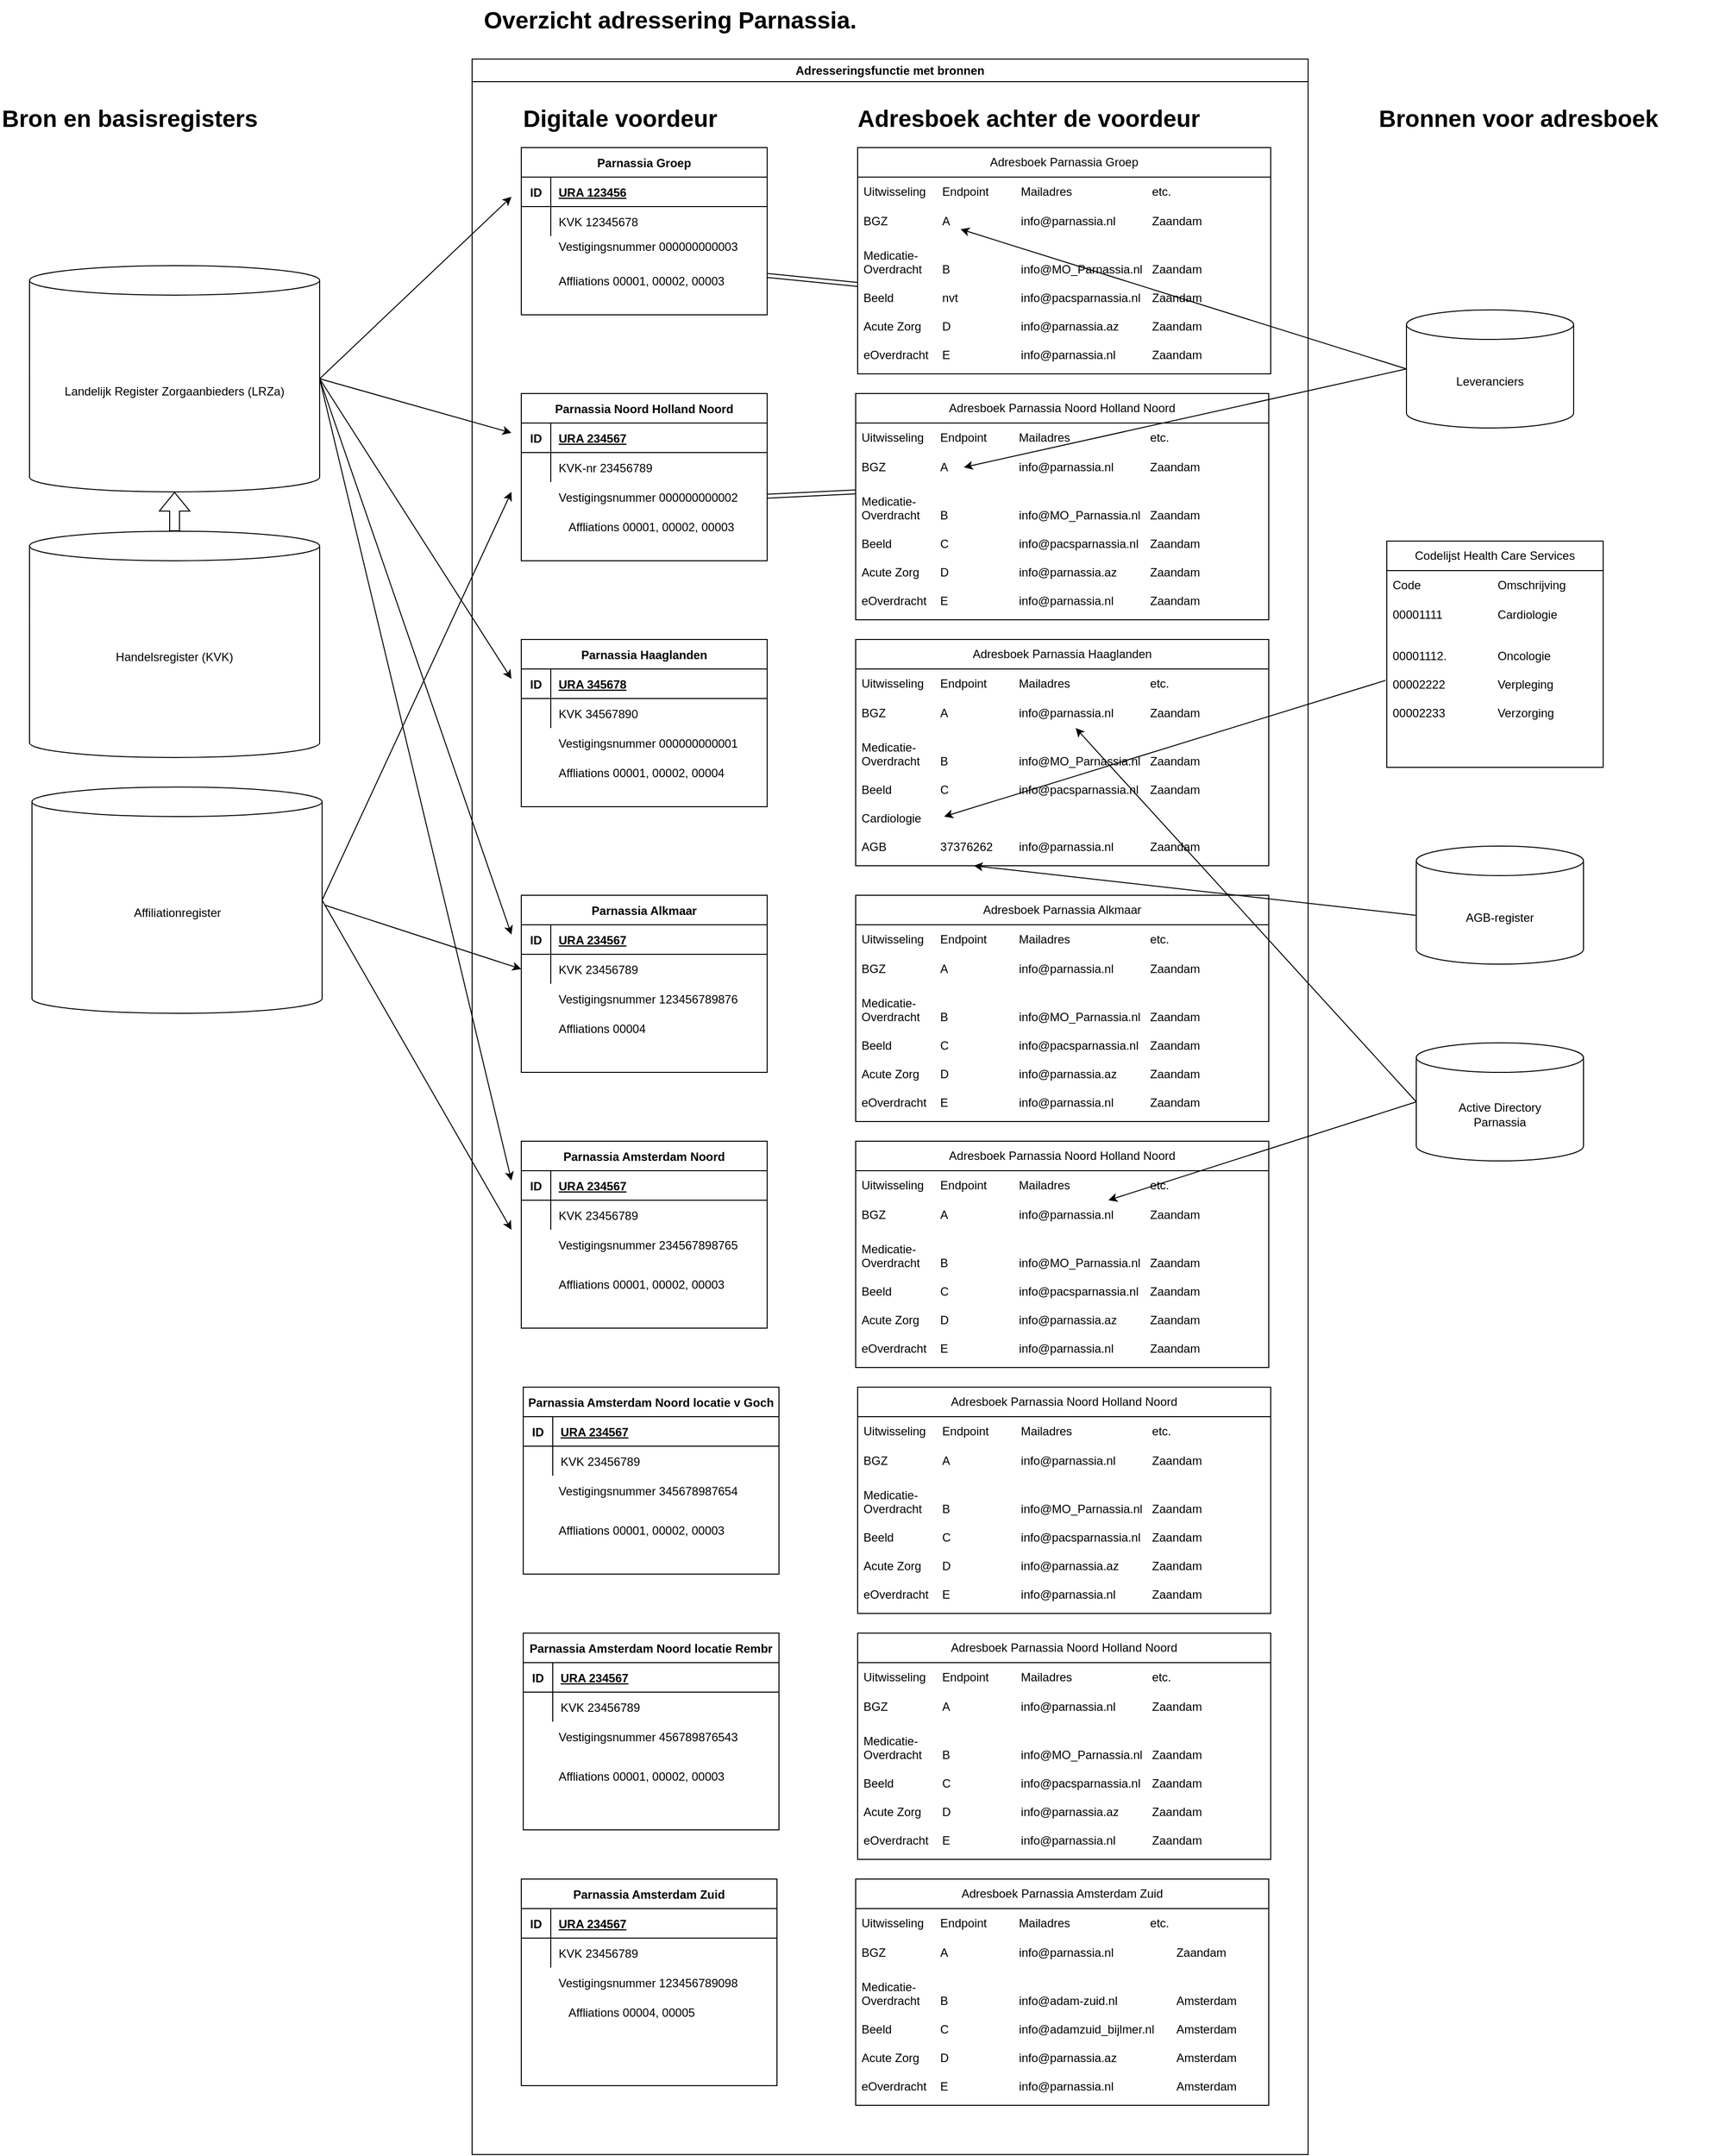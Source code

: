 <mxfile version="24.4.13" type="device">
  <diagram id="R2lEEEUBdFMjLlhIrx00" name="Page-1">
    <mxGraphModel dx="2442" dy="969" grid="1" gridSize="10" guides="1" tooltips="1" connect="1" arrows="1" fold="1" page="1" pageScale="1" pageWidth="850" pageHeight="1100" math="0" shadow="0" extFonts="Permanent Marker^https://fonts.googleapis.com/css?family=Permanent+Marker">
      <root>
        <mxCell id="0" />
        <mxCell id="1" parent="0" />
        <mxCell id="C-vyLk0tnHw3VtMMgP7b-23" value="Parnassia Groep" style="shape=table;startSize=30;container=1;collapsible=1;childLayout=tableLayout;fixedRows=1;rowLines=0;fontStyle=1;align=center;resizeLast=1;" parent="1" vertex="1">
          <mxGeometry x="60" y="150" width="250" height="170" as="geometry" />
        </mxCell>
        <mxCell id="C-vyLk0tnHw3VtMMgP7b-24" value="" style="shape=partialRectangle;collapsible=0;dropTarget=0;pointerEvents=0;fillColor=none;points=[[0,0.5],[1,0.5]];portConstraint=eastwest;top=0;left=0;right=0;bottom=1;" parent="C-vyLk0tnHw3VtMMgP7b-23" vertex="1">
          <mxGeometry y="30" width="250" height="30" as="geometry" />
        </mxCell>
        <mxCell id="C-vyLk0tnHw3VtMMgP7b-25" value="ID" style="shape=partialRectangle;overflow=hidden;connectable=0;fillColor=none;top=0;left=0;bottom=0;right=0;fontStyle=1;" parent="C-vyLk0tnHw3VtMMgP7b-24" vertex="1">
          <mxGeometry width="30" height="30" as="geometry">
            <mxRectangle width="30" height="30" as="alternateBounds" />
          </mxGeometry>
        </mxCell>
        <mxCell id="C-vyLk0tnHw3VtMMgP7b-26" value="URA 123456" style="shape=partialRectangle;overflow=hidden;connectable=0;fillColor=none;top=0;left=0;bottom=0;right=0;align=left;spacingLeft=6;fontStyle=5;" parent="C-vyLk0tnHw3VtMMgP7b-24" vertex="1">
          <mxGeometry x="30" width="220" height="30" as="geometry">
            <mxRectangle width="220" height="30" as="alternateBounds" />
          </mxGeometry>
        </mxCell>
        <mxCell id="C-vyLk0tnHw3VtMMgP7b-27" value="" style="shape=partialRectangle;collapsible=0;dropTarget=0;pointerEvents=0;fillColor=none;points=[[0,0.5],[1,0.5]];portConstraint=eastwest;top=0;left=0;right=0;bottom=0;" parent="C-vyLk0tnHw3VtMMgP7b-23" vertex="1">
          <mxGeometry y="60" width="250" height="30" as="geometry" />
        </mxCell>
        <mxCell id="C-vyLk0tnHw3VtMMgP7b-28" value="" style="shape=partialRectangle;overflow=hidden;connectable=0;fillColor=none;top=0;left=0;bottom=0;right=0;" parent="C-vyLk0tnHw3VtMMgP7b-27" vertex="1">
          <mxGeometry width="30" height="30" as="geometry">
            <mxRectangle width="30" height="30" as="alternateBounds" />
          </mxGeometry>
        </mxCell>
        <mxCell id="C-vyLk0tnHw3VtMMgP7b-29" value="KVK 12345678" style="shape=partialRectangle;overflow=hidden;connectable=0;fillColor=none;top=0;left=0;bottom=0;right=0;align=left;spacingLeft=6;" parent="C-vyLk0tnHw3VtMMgP7b-27" vertex="1">
          <mxGeometry x="30" width="220" height="30" as="geometry">
            <mxRectangle width="220" height="30" as="alternateBounds" />
          </mxGeometry>
        </mxCell>
        <mxCell id="jqj59YYBJZAx31NPXqcN-1" value="&lt;h1 style=&quot;margin-top: 0px;&quot;&gt;&lt;span style=&quot;background-color: initial;&quot;&gt;Overzicht adressering Parnassia&lt;/span&gt;.&lt;/h1&gt;" style="text;html=1;whiteSpace=wrap;overflow=hidden;rounded=0;" parent="1" vertex="1">
          <mxGeometry x="20" width="440" height="50" as="geometry" />
        </mxCell>
        <mxCell id="jqj59YYBJZAx31NPXqcN-2" value="&lt;h1 style=&quot;margin-top: 0px;&quot;&gt;Digitale voordeur&lt;/h1&gt;" style="text;html=1;whiteSpace=wrap;overflow=hidden;rounded=0;" parent="1" vertex="1">
          <mxGeometry x="60" y="100" width="220" height="50" as="geometry" />
        </mxCell>
        <mxCell id="jqj59YYBJZAx31NPXqcN-3" value="&lt;h1 style=&quot;margin-top: 0px;&quot;&gt;Adresboek achter de voordeur&lt;/h1&gt;" style="text;html=1;whiteSpace=wrap;overflow=hidden;rounded=0;" parent="1" vertex="1">
          <mxGeometry x="400" y="100" width="360" height="50" as="geometry" />
        </mxCell>
        <mxCell id="jqj59YYBJZAx31NPXqcN-5" value="Adresboek Parnassia Groep" style="swimlane;fontStyle=0;childLayout=stackLayout;horizontal=1;startSize=30;horizontalStack=0;resizeParent=1;resizeParentMax=0;resizeLast=0;collapsible=1;marginBottom=0;whiteSpace=wrap;html=1;" parent="1" vertex="1">
          <mxGeometry x="402" y="150" width="420" height="230" as="geometry" />
        </mxCell>
        <mxCell id="jqj59YYBJZAx31NPXqcN-6" value="Uitwisseling&amp;nbsp;&lt;span style=&quot;white-space: pre;&quot;&gt;&#x9;&lt;/span&gt;Endpoint&lt;span style=&quot;white-space: pre;&quot;&gt;&#x9;&lt;/span&gt;&lt;span style=&quot;white-space: pre;&quot;&gt;&#x9;&lt;/span&gt;Mailadres&lt;span style=&quot;white-space: pre;&quot;&gt;&#x9;&lt;span style=&quot;white-space: pre;&quot;&gt;&#x9;&lt;/span&gt;&lt;span style=&quot;white-space: pre;&quot;&gt;&#x9;&lt;/span&gt;&lt;/span&gt;etc." style="text;strokeColor=none;fillColor=none;align=left;verticalAlign=middle;spacingLeft=4;spacingRight=4;overflow=hidden;points=[[0,0.5],[1,0.5]];portConstraint=eastwest;rotatable=0;whiteSpace=wrap;html=1;" parent="jqj59YYBJZAx31NPXqcN-5" vertex="1">
          <mxGeometry y="30" width="420" height="30" as="geometry" />
        </mxCell>
        <mxCell id="jqj59YYBJZAx31NPXqcN-7" value="BGZ&lt;span style=&quot;white-space: pre;&quot;&gt;&#x9;&lt;/span&gt;&lt;span style=&quot;white-space: pre;&quot;&gt;&#x9;&lt;/span&gt;&lt;span style=&quot;white-space: pre;&quot;&gt;&#x9;&lt;/span&gt;A&lt;span style=&quot;white-space: pre;&quot;&gt;&#x9;&lt;/span&gt;&lt;span style=&quot;white-space: pre;&quot;&gt;&#x9;&lt;/span&gt;&lt;span style=&quot;white-space: pre;&quot;&gt;&#x9;&lt;/span&gt;info@parnassia.nl&lt;span style=&quot;white-space: pre;&quot;&gt;&#x9;&lt;/span&gt;&lt;span style=&quot;white-space: pre;&quot;&gt;&#x9;&lt;/span&gt;Zaandam&lt;span style=&quot;white-space: pre;&quot;&gt;&#x9;&lt;/span&gt;" style="text;strokeColor=none;fillColor=none;align=left;verticalAlign=middle;spacingLeft=4;spacingRight=4;overflow=hidden;points=[[0,0.5],[1,0.5]];portConstraint=eastwest;rotatable=0;whiteSpace=wrap;html=1;" parent="jqj59YYBJZAx31NPXqcN-5" vertex="1">
          <mxGeometry y="60" width="420" height="30" as="geometry" />
        </mxCell>
        <mxCell id="jqj59YYBJZAx31NPXqcN-8" value="Medicatie-&lt;div&gt;Overdracht&lt;span style=&quot;white-space: pre;&quot;&gt;&#x9;&lt;/span&gt;B&lt;span style=&quot;white-space: pre;&quot;&gt;&#x9;&lt;/span&gt;&lt;span style=&quot;white-space: pre;&quot;&gt;&#x9;&lt;/span&gt;&lt;span style=&quot;white-space: pre;&quot;&gt;&#x9;&lt;/span&gt;info@MO_Parnassia.nl&lt;span style=&quot;white-space: pre;&quot;&gt;&#x9;&lt;/span&gt;Zaandam&lt;/div&gt;&lt;div&gt;&lt;br&gt;&lt;/div&gt;&lt;div&gt;Beeld&lt;span style=&quot;white-space: pre;&quot;&gt;&#x9;&lt;/span&gt;&lt;span style=&quot;white-space: pre;&quot;&gt;&#x9;&lt;/span&gt;nvt&lt;span style=&quot;white-space: pre;&quot;&gt;&#x9;&lt;/span&gt;&lt;span style=&quot;white-space: pre;&quot;&gt;&#x9;&lt;/span&gt;&lt;span style=&quot;white-space: pre;&quot;&gt;&#x9;&lt;/span&gt;info@pacsparnassia.nl&lt;span style=&quot;white-space: pre;&quot;&gt;&#x9;&lt;/span&gt;Zaandam&lt;/div&gt;&lt;div&gt;&lt;br&gt;&lt;/div&gt;&lt;div&gt;Acute Zorg&lt;span style=&quot;white-space: pre;&quot;&gt;&#x9;&lt;/span&gt;D&lt;span style=&quot;white-space: pre;&quot;&gt;&#x9;&lt;/span&gt;&lt;span style=&quot;white-space: pre;&quot;&gt;&#x9;&lt;/span&gt;&lt;span style=&quot;white-space: pre;&quot;&gt;&#x9;&lt;/span&gt;info@parnassia.az&lt;span style=&quot;white-space: pre;&quot;&gt;&#x9;&lt;/span&gt;&lt;span style=&quot;white-space: pre;&quot;&gt;&#x9;&lt;/span&gt;Zaandam&lt;/div&gt;&lt;div&gt;&lt;br&gt;&lt;/div&gt;&lt;div&gt;eOverdracht&lt;span style=&quot;white-space: pre;&quot;&gt;&#x9;&lt;/span&gt;E&lt;span style=&quot;white-space: pre;&quot;&gt;&#x9;&lt;/span&gt;&lt;span style=&quot;white-space: pre;&quot;&gt;&#x9;&lt;/span&gt;&lt;span style=&quot;white-space: pre;&quot;&gt;&#x9;&lt;/span&gt;info@parnassia.nl&lt;span style=&quot;white-space: pre;&quot;&gt;&#x9;&lt;/span&gt;&lt;span style=&quot;white-space: pre;&quot;&gt;&#x9;&lt;/span&gt;Zaandam&lt;/div&gt;" style="text;strokeColor=none;fillColor=none;align=left;verticalAlign=middle;spacingLeft=4;spacingRight=4;overflow=hidden;points=[[0,0.5],[1,0.5]];portConstraint=eastwest;rotatable=0;whiteSpace=wrap;html=1;" parent="jqj59YYBJZAx31NPXqcN-5" vertex="1">
          <mxGeometry y="90" width="420" height="140" as="geometry" />
        </mxCell>
        <mxCell id="jGY78UxlhPQcyQViBKaK-1" value="&lt;h1 style=&quot;margin-top: 0px;&quot;&gt;Bronnen voor adresboek&lt;/h1&gt;" style="text;html=1;whiteSpace=wrap;overflow=hidden;rounded=0;" vertex="1" parent="1">
          <mxGeometry x="930" y="100" width="360" height="50" as="geometry" />
        </mxCell>
        <mxCell id="jGY78UxlhPQcyQViBKaK-6" value="&lt;h1 style=&quot;margin-top: 0px;&quot;&gt;Bron en basisregisters&lt;/h1&gt;" style="text;html=1;whiteSpace=wrap;overflow=hidden;rounded=0;" vertex="1" parent="1">
          <mxGeometry x="-470" y="100" width="360" height="50" as="geometry" />
        </mxCell>
        <mxCell id="jGY78UxlhPQcyQViBKaK-11" value="Handelsregister (KVK)" style="shape=cylinder3;whiteSpace=wrap;html=1;boundedLbl=1;backgroundOutline=1;size=15;" vertex="1" parent="1">
          <mxGeometry x="-440" y="540" width="295" height="230" as="geometry" />
        </mxCell>
        <mxCell id="jGY78UxlhPQcyQViBKaK-12" value="Landelijk Register Zorgaanbieders (LRZa)" style="shape=cylinder3;whiteSpace=wrap;html=1;boundedLbl=1;backgroundOutline=1;size=15;" vertex="1" parent="1">
          <mxGeometry x="-440" y="270" width="295" height="230" as="geometry" />
        </mxCell>
        <mxCell id="jGY78UxlhPQcyQViBKaK-13" value="Leveranciers" style="shape=cylinder3;whiteSpace=wrap;html=1;boundedLbl=1;backgroundOutline=1;size=15;" vertex="1" parent="1">
          <mxGeometry x="960" y="315" width="170" height="120" as="geometry" />
        </mxCell>
        <mxCell id="jGY78UxlhPQcyQViBKaK-15" value="Codelijst Health Care Services" style="swimlane;fontStyle=0;childLayout=stackLayout;horizontal=1;startSize=30;horizontalStack=0;resizeParent=1;resizeParentMax=0;resizeLast=0;collapsible=1;marginBottom=0;whiteSpace=wrap;html=1;" vertex="1" parent="1">
          <mxGeometry x="940" y="550" width="220" height="230" as="geometry" />
        </mxCell>
        <mxCell id="jGY78UxlhPQcyQViBKaK-16" value="Code&lt;span style=&quot;white-space: pre;&quot;&gt;&#x9;&lt;/span&gt;&lt;span style=&quot;white-space: pre;&quot;&gt;&#x9;&lt;/span&gt;&lt;span style=&quot;white-space: pre;&quot;&gt;&#x9;&lt;/span&gt;Omschrijving" style="text;strokeColor=none;fillColor=none;align=left;verticalAlign=middle;spacingLeft=4;spacingRight=4;overflow=hidden;points=[[0,0.5],[1,0.5]];portConstraint=eastwest;rotatable=0;whiteSpace=wrap;html=1;" vertex="1" parent="jGY78UxlhPQcyQViBKaK-15">
          <mxGeometry y="30" width="220" height="30" as="geometry" />
        </mxCell>
        <mxCell id="jGY78UxlhPQcyQViBKaK-17" value="00001111&lt;span style=&quot;white-space: pre;&quot;&gt;&#x9;&lt;/span&gt;&lt;span style=&quot;white-space: pre;&quot;&gt;&#x9;&lt;/span&gt;&lt;span style=&quot;white-space: pre;&quot;&gt;&#x9;&lt;/span&gt;Cardiologie" style="text;strokeColor=none;fillColor=none;align=left;verticalAlign=middle;spacingLeft=4;spacingRight=4;overflow=hidden;points=[[0,0.5],[1,0.5]];portConstraint=eastwest;rotatable=0;whiteSpace=wrap;html=1;" vertex="1" parent="jGY78UxlhPQcyQViBKaK-15">
          <mxGeometry y="60" width="220" height="30" as="geometry" />
        </mxCell>
        <mxCell id="jGY78UxlhPQcyQViBKaK-18" value="&lt;div&gt;00001112.&amp;nbsp; &lt;span style=&quot;white-space: pre;&quot;&gt;&#x9;&lt;/span&gt;&lt;span style=&quot;white-space: pre;&quot;&gt;&#x9;&lt;/span&gt;Oncologie&lt;/div&gt;&lt;div&gt;&lt;br&gt;&lt;/div&gt;&lt;div&gt;00002222&lt;span style=&quot;white-space: pre;&quot;&gt;&#x9;&lt;/span&gt;&lt;span style=&quot;white-space: pre;&quot;&gt;&#x9;&lt;/span&gt;Verpleging&lt;/div&gt;&lt;div&gt;&lt;br&gt;&lt;/div&gt;&lt;div&gt;00002233&lt;span style=&quot;white-space: pre;&quot;&gt;&#x9;&lt;/span&gt;&lt;span style=&quot;white-space: pre;&quot;&gt;&#x9;&lt;/span&gt;Verzorging&amp;nbsp;&lt;span style=&quot;white-space: pre;&quot;&gt;&#x9;&lt;/span&gt;&lt;/div&gt;&lt;div&gt;&lt;br&gt;&lt;/div&gt;&lt;div&gt;&lt;br&gt;&lt;/div&gt;" style="text;strokeColor=none;fillColor=none;align=left;verticalAlign=middle;spacingLeft=4;spacingRight=4;overflow=hidden;points=[[0,0.5],[1,0.5]];portConstraint=eastwest;rotatable=0;whiteSpace=wrap;html=1;" vertex="1" parent="jGY78UxlhPQcyQViBKaK-15">
          <mxGeometry y="90" width="220" height="140" as="geometry" />
        </mxCell>
        <mxCell id="jGY78UxlhPQcyQViBKaK-19" value="AGB-register" style="shape=cylinder3;whiteSpace=wrap;html=1;boundedLbl=1;backgroundOutline=1;size=15;" vertex="1" parent="1">
          <mxGeometry x="970" y="860" width="170" height="120" as="geometry" />
        </mxCell>
        <mxCell id="jGY78UxlhPQcyQViBKaK-20" value="Active Directory&lt;div&gt;Parnassia&lt;/div&gt;" style="shape=cylinder3;whiteSpace=wrap;html=1;boundedLbl=1;backgroundOutline=1;size=15;" vertex="1" parent="1">
          <mxGeometry x="970" y="1060" width="170" height="120" as="geometry" />
        </mxCell>
        <mxCell id="jGY78UxlhPQcyQViBKaK-21" value="Adresseringsfunctie met bronnen" style="swimlane;whiteSpace=wrap;html=1;" vertex="1" parent="1">
          <mxGeometry x="10" y="60" width="850" height="2130" as="geometry" />
        </mxCell>
        <mxCell id="jqj59YYBJZAx31NPXqcN-9" value="Parnassia Noord Holland Noord" style="shape=table;startSize=30;container=1;collapsible=1;childLayout=tableLayout;fixedRows=1;rowLines=0;fontStyle=1;align=center;resizeLast=1;" parent="jGY78UxlhPQcyQViBKaK-21" vertex="1">
          <mxGeometry x="50" y="340" width="250" height="170" as="geometry" />
        </mxCell>
        <mxCell id="jqj59YYBJZAx31NPXqcN-10" value="" style="shape=partialRectangle;collapsible=0;dropTarget=0;pointerEvents=0;fillColor=none;points=[[0,0.5],[1,0.5]];portConstraint=eastwest;top=0;left=0;right=0;bottom=1;" parent="jqj59YYBJZAx31NPXqcN-9" vertex="1">
          <mxGeometry y="30" width="250" height="30" as="geometry" />
        </mxCell>
        <mxCell id="jqj59YYBJZAx31NPXqcN-11" value="ID" style="shape=partialRectangle;overflow=hidden;connectable=0;fillColor=none;top=0;left=0;bottom=0;right=0;fontStyle=1;" parent="jqj59YYBJZAx31NPXqcN-10" vertex="1">
          <mxGeometry width="30" height="30" as="geometry">
            <mxRectangle width="30" height="30" as="alternateBounds" />
          </mxGeometry>
        </mxCell>
        <mxCell id="jqj59YYBJZAx31NPXqcN-12" value="URA 234567" style="shape=partialRectangle;overflow=hidden;connectable=0;fillColor=none;top=0;left=0;bottom=0;right=0;align=left;spacingLeft=6;fontStyle=5;" parent="jqj59YYBJZAx31NPXqcN-10" vertex="1">
          <mxGeometry x="30" width="220" height="30" as="geometry">
            <mxRectangle width="220" height="30" as="alternateBounds" />
          </mxGeometry>
        </mxCell>
        <mxCell id="jqj59YYBJZAx31NPXqcN-13" value="" style="shape=partialRectangle;collapsible=0;dropTarget=0;pointerEvents=0;fillColor=none;points=[[0,0.5],[1,0.5]];portConstraint=eastwest;top=0;left=0;right=0;bottom=0;" parent="jqj59YYBJZAx31NPXqcN-9" vertex="1">
          <mxGeometry y="60" width="250" height="30" as="geometry" />
        </mxCell>
        <mxCell id="jqj59YYBJZAx31NPXqcN-14" value="" style="shape=partialRectangle;overflow=hidden;connectable=0;fillColor=none;top=0;left=0;bottom=0;right=0;" parent="jqj59YYBJZAx31NPXqcN-13" vertex="1">
          <mxGeometry width="30" height="30" as="geometry">
            <mxRectangle width="30" height="30" as="alternateBounds" />
          </mxGeometry>
        </mxCell>
        <mxCell id="jqj59YYBJZAx31NPXqcN-15" value="KVK-nr 23456789" style="shape=partialRectangle;overflow=hidden;connectable=0;fillColor=none;top=0;left=0;bottom=0;right=0;align=left;spacingLeft=6;" parent="jqj59YYBJZAx31NPXqcN-13" vertex="1">
          <mxGeometry x="30" width="220" height="30" as="geometry">
            <mxRectangle width="220" height="30" as="alternateBounds" />
          </mxGeometry>
        </mxCell>
        <mxCell id="jqj59YYBJZAx31NPXqcN-16" value="Adresboek Parnassia Noord Holland Noord" style="swimlane;fontStyle=0;childLayout=stackLayout;horizontal=1;startSize=30;horizontalStack=0;resizeParent=1;resizeParentMax=0;resizeLast=0;collapsible=1;marginBottom=0;whiteSpace=wrap;html=1;" parent="jGY78UxlhPQcyQViBKaK-21" vertex="1">
          <mxGeometry x="390" y="340" width="420" height="230" as="geometry" />
        </mxCell>
        <mxCell id="jqj59YYBJZAx31NPXqcN-17" value="Uitwisseling&amp;nbsp;&lt;span style=&quot;white-space: pre;&quot;&gt;&#x9;&lt;/span&gt;Endpoint&lt;span style=&quot;white-space: pre;&quot;&gt;&#x9;&lt;/span&gt;&lt;span style=&quot;white-space: pre;&quot;&gt;&#x9;&lt;/span&gt;Mailadres&lt;span style=&quot;white-space: pre;&quot;&gt;&#x9;&lt;span style=&quot;white-space: pre;&quot;&gt;&#x9;&lt;/span&gt;&lt;span style=&quot;white-space: pre;&quot;&gt;&#x9;&lt;/span&gt;&lt;/span&gt;etc." style="text;strokeColor=none;fillColor=none;align=left;verticalAlign=middle;spacingLeft=4;spacingRight=4;overflow=hidden;points=[[0,0.5],[1,0.5]];portConstraint=eastwest;rotatable=0;whiteSpace=wrap;html=1;" parent="jqj59YYBJZAx31NPXqcN-16" vertex="1">
          <mxGeometry y="30" width="420" height="30" as="geometry" />
        </mxCell>
        <mxCell id="jqj59YYBJZAx31NPXqcN-18" value="BGZ&lt;span style=&quot;white-space: pre;&quot;&gt;&#x9;&lt;/span&gt;&lt;span style=&quot;white-space: pre;&quot;&gt;&#x9;&lt;/span&gt;&lt;span style=&quot;white-space: pre;&quot;&gt;&#x9;&lt;/span&gt;A&lt;span style=&quot;white-space: pre;&quot;&gt;&#x9;&lt;/span&gt;&lt;span style=&quot;white-space: pre;&quot;&gt;&#x9;&lt;/span&gt;&lt;span style=&quot;white-space: pre;&quot;&gt;&#x9;&lt;/span&gt;info@parnassia.nl&lt;span style=&quot;white-space: pre;&quot;&gt;&#x9;&lt;/span&gt;&lt;span style=&quot;white-space: pre;&quot;&gt;&#x9;&lt;/span&gt;Zaandam&lt;span style=&quot;white-space: pre;&quot;&gt;&#x9;&lt;/span&gt;" style="text;strokeColor=none;fillColor=none;align=left;verticalAlign=middle;spacingLeft=4;spacingRight=4;overflow=hidden;points=[[0,0.5],[1,0.5]];portConstraint=eastwest;rotatable=0;whiteSpace=wrap;html=1;" parent="jqj59YYBJZAx31NPXqcN-16" vertex="1">
          <mxGeometry y="60" width="420" height="30" as="geometry" />
        </mxCell>
        <mxCell id="jqj59YYBJZAx31NPXqcN-19" value="Medicatie-&lt;div&gt;Overdracht&lt;span style=&quot;white-space: pre;&quot;&gt;&#x9;&lt;/span&gt;B&lt;span style=&quot;white-space: pre;&quot;&gt;&#x9;&lt;/span&gt;&lt;span style=&quot;white-space: pre;&quot;&gt;&#x9;&lt;/span&gt;&lt;span style=&quot;white-space: pre;&quot;&gt;&#x9;&lt;/span&gt;info@MO_Parnassia.nl&lt;span style=&quot;white-space: pre;&quot;&gt;&#x9;&lt;/span&gt;Zaandam&lt;/div&gt;&lt;div&gt;&lt;br&gt;&lt;/div&gt;&lt;div&gt;Beeld&lt;span style=&quot;white-space: pre;&quot;&gt;&#x9;&lt;/span&gt;&lt;span style=&quot;white-space: pre;&quot;&gt;&#x9;&lt;/span&gt;C&lt;span style=&quot;white-space: pre;&quot;&gt;&#x9;&lt;/span&gt;&lt;span style=&quot;white-space: pre;&quot;&gt;&#x9;&lt;/span&gt;&lt;span style=&quot;white-space: pre;&quot;&gt;&#x9;&lt;/span&gt;info@pacsparnassia.nl&lt;span style=&quot;white-space: pre;&quot;&gt;&#x9;&lt;/span&gt;Zaandam&lt;/div&gt;&lt;div&gt;&lt;br&gt;&lt;/div&gt;&lt;div&gt;Acute Zorg&lt;span style=&quot;white-space: pre;&quot;&gt;&#x9;&lt;/span&gt;D&lt;span style=&quot;white-space: pre;&quot;&gt;&#x9;&lt;/span&gt;&lt;span style=&quot;white-space: pre;&quot;&gt;&#x9;&lt;/span&gt;&lt;span style=&quot;white-space: pre;&quot;&gt;&#x9;&lt;/span&gt;info@parnassia.az&lt;span style=&quot;white-space: pre;&quot;&gt;&#x9;&lt;/span&gt;&lt;span style=&quot;white-space: pre;&quot;&gt;&#x9;&lt;/span&gt;Zaandam&lt;/div&gt;&lt;div&gt;&lt;br&gt;&lt;/div&gt;&lt;div&gt;eOverdracht&lt;span style=&quot;white-space: pre;&quot;&gt;&#x9;&lt;/span&gt;E&lt;span style=&quot;white-space: pre;&quot;&gt;&#x9;&lt;/span&gt;&lt;span style=&quot;white-space: pre;&quot;&gt;&#x9;&lt;/span&gt;&lt;span style=&quot;white-space: pre;&quot;&gt;&#x9;&lt;/span&gt;info@parnassia.nl&lt;span style=&quot;white-space: pre;&quot;&gt;&#x9;&lt;/span&gt;&lt;span style=&quot;white-space: pre;&quot;&gt;&#x9;&lt;/span&gt;Zaandam&lt;/div&gt;" style="text;strokeColor=none;fillColor=none;align=left;verticalAlign=middle;spacingLeft=4;spacingRight=4;overflow=hidden;points=[[0,0.5],[1,0.5]];portConstraint=eastwest;rotatable=0;whiteSpace=wrap;html=1;" parent="jqj59YYBJZAx31NPXqcN-16" vertex="1">
          <mxGeometry y="90" width="420" height="140" as="geometry" />
        </mxCell>
        <mxCell id="jqj59YYBJZAx31NPXqcN-20" value="Parnassia Haaglanden" style="shape=table;startSize=30;container=1;collapsible=1;childLayout=tableLayout;fixedRows=1;rowLines=0;fontStyle=1;align=center;resizeLast=1;" parent="jGY78UxlhPQcyQViBKaK-21" vertex="1">
          <mxGeometry x="50" y="590" width="250" height="170" as="geometry" />
        </mxCell>
        <mxCell id="jqj59YYBJZAx31NPXqcN-21" value="" style="shape=partialRectangle;collapsible=0;dropTarget=0;pointerEvents=0;fillColor=none;points=[[0,0.5],[1,0.5]];portConstraint=eastwest;top=0;left=0;right=0;bottom=1;" parent="jqj59YYBJZAx31NPXqcN-20" vertex="1">
          <mxGeometry y="30" width="250" height="30" as="geometry" />
        </mxCell>
        <mxCell id="jqj59YYBJZAx31NPXqcN-22" value="ID" style="shape=partialRectangle;overflow=hidden;connectable=0;fillColor=none;top=0;left=0;bottom=0;right=0;fontStyle=1;" parent="jqj59YYBJZAx31NPXqcN-21" vertex="1">
          <mxGeometry width="30" height="30" as="geometry">
            <mxRectangle width="30" height="30" as="alternateBounds" />
          </mxGeometry>
        </mxCell>
        <mxCell id="jqj59YYBJZAx31NPXqcN-23" value="URA 345678" style="shape=partialRectangle;overflow=hidden;connectable=0;fillColor=none;top=0;left=0;bottom=0;right=0;align=left;spacingLeft=6;fontStyle=5;" parent="jqj59YYBJZAx31NPXqcN-21" vertex="1">
          <mxGeometry x="30" width="220" height="30" as="geometry">
            <mxRectangle width="220" height="30" as="alternateBounds" />
          </mxGeometry>
        </mxCell>
        <mxCell id="jqj59YYBJZAx31NPXqcN-24" value="" style="shape=partialRectangle;collapsible=0;dropTarget=0;pointerEvents=0;fillColor=none;points=[[0,0.5],[1,0.5]];portConstraint=eastwest;top=0;left=0;right=0;bottom=0;" parent="jqj59YYBJZAx31NPXqcN-20" vertex="1">
          <mxGeometry y="60" width="250" height="30" as="geometry" />
        </mxCell>
        <mxCell id="jqj59YYBJZAx31NPXqcN-25" value="" style="shape=partialRectangle;overflow=hidden;connectable=0;fillColor=none;top=0;left=0;bottom=0;right=0;" parent="jqj59YYBJZAx31NPXqcN-24" vertex="1">
          <mxGeometry width="30" height="30" as="geometry">
            <mxRectangle width="30" height="30" as="alternateBounds" />
          </mxGeometry>
        </mxCell>
        <mxCell id="jqj59YYBJZAx31NPXqcN-26" value="KVK 34567890" style="shape=partialRectangle;overflow=hidden;connectable=0;fillColor=none;top=0;left=0;bottom=0;right=0;align=left;spacingLeft=6;" parent="jqj59YYBJZAx31NPXqcN-24" vertex="1">
          <mxGeometry x="30" width="220" height="30" as="geometry">
            <mxRectangle width="220" height="30" as="alternateBounds" />
          </mxGeometry>
        </mxCell>
        <mxCell id="jqj59YYBJZAx31NPXqcN-27" value="Adresboek Parnassia Haaglanden" style="swimlane;fontStyle=0;childLayout=stackLayout;horizontal=1;startSize=30;horizontalStack=0;resizeParent=1;resizeParentMax=0;resizeLast=0;collapsible=1;marginBottom=0;whiteSpace=wrap;html=1;" parent="jGY78UxlhPQcyQViBKaK-21" vertex="1">
          <mxGeometry x="390" y="590" width="420" height="230" as="geometry" />
        </mxCell>
        <mxCell id="jqj59YYBJZAx31NPXqcN-28" value="Uitwisseling&amp;nbsp;&lt;span style=&quot;white-space: pre;&quot;&gt;&#x9;&lt;/span&gt;Endpoint&lt;span style=&quot;white-space: pre;&quot;&gt;&#x9;&lt;/span&gt;&lt;span style=&quot;white-space: pre;&quot;&gt;&#x9;&lt;/span&gt;Mailadres&lt;span style=&quot;white-space: pre;&quot;&gt;&#x9;&lt;span style=&quot;white-space: pre;&quot;&gt;&#x9;&lt;/span&gt;&lt;span style=&quot;white-space: pre;&quot;&gt;&#x9;&lt;/span&gt;&lt;/span&gt;etc." style="text;strokeColor=none;fillColor=none;align=left;verticalAlign=middle;spacingLeft=4;spacingRight=4;overflow=hidden;points=[[0,0.5],[1,0.5]];portConstraint=eastwest;rotatable=0;whiteSpace=wrap;html=1;" parent="jqj59YYBJZAx31NPXqcN-27" vertex="1">
          <mxGeometry y="30" width="420" height="30" as="geometry" />
        </mxCell>
        <mxCell id="jqj59YYBJZAx31NPXqcN-29" value="BGZ&lt;span style=&quot;white-space: pre;&quot;&gt;&#x9;&lt;/span&gt;&lt;span style=&quot;white-space: pre;&quot;&gt;&#x9;&lt;/span&gt;&lt;span style=&quot;white-space: pre;&quot;&gt;&#x9;&lt;/span&gt;A&lt;span style=&quot;white-space: pre;&quot;&gt;&#x9;&lt;/span&gt;&lt;span style=&quot;white-space: pre;&quot;&gt;&#x9;&lt;/span&gt;&lt;span style=&quot;white-space: pre;&quot;&gt;&#x9;&lt;/span&gt;info@parnassia.nl&lt;span style=&quot;white-space: pre;&quot;&gt;&#x9;&lt;/span&gt;&lt;span style=&quot;white-space: pre;&quot;&gt;&#x9;&lt;/span&gt;Zaandam&lt;span style=&quot;white-space: pre;&quot;&gt;&#x9;&lt;/span&gt;" style="text;strokeColor=none;fillColor=none;align=left;verticalAlign=middle;spacingLeft=4;spacingRight=4;overflow=hidden;points=[[0,0.5],[1,0.5]];portConstraint=eastwest;rotatable=0;whiteSpace=wrap;html=1;" parent="jqj59YYBJZAx31NPXqcN-27" vertex="1">
          <mxGeometry y="60" width="420" height="30" as="geometry" />
        </mxCell>
        <mxCell id="jqj59YYBJZAx31NPXqcN-30" value="Medicatie-&lt;div&gt;Overdracht&lt;span style=&quot;white-space: pre;&quot;&gt;&#x9;&lt;/span&gt;B&lt;span style=&quot;white-space: pre;&quot;&gt;&#x9;&lt;/span&gt;&lt;span style=&quot;white-space: pre;&quot;&gt;&#x9;&lt;/span&gt;&lt;span style=&quot;white-space: pre;&quot;&gt;&#x9;&lt;/span&gt;info@MO_Parnassia.nl&lt;span style=&quot;white-space: pre;&quot;&gt;&#x9;&lt;/span&gt;Zaandam&lt;/div&gt;&lt;div&gt;&lt;br&gt;&lt;/div&gt;&lt;div&gt;Beeld&lt;span style=&quot;white-space: pre;&quot;&gt;&#x9;&lt;/span&gt;&lt;span style=&quot;white-space: pre;&quot;&gt;&#x9;&lt;/span&gt;C&lt;span style=&quot;white-space: pre;&quot;&gt;&#x9;&lt;/span&gt;&lt;span style=&quot;white-space: pre;&quot;&gt;&#x9;&lt;/span&gt;&lt;span style=&quot;white-space: pre;&quot;&gt;&#x9;&lt;/span&gt;info@pacsparnassia.nl&lt;span style=&quot;white-space: pre;&quot;&gt;&#x9;&lt;/span&gt;Zaandam&lt;/div&gt;&lt;div&gt;&lt;br&gt;&lt;/div&gt;&lt;div&gt;Cardiologie&lt;/div&gt;&lt;div&gt;&lt;br&gt;&lt;/div&gt;&lt;div&gt;AGB&amp;nbsp;&lt;span style=&quot;white-space: pre;&quot;&gt;&#x9;&lt;span style=&quot;white-space: pre;&quot;&gt;&#x9;&lt;/span&gt;3&lt;/span&gt;7376262&lt;span style=&quot;white-space: pre;&quot;&gt;&#x9;&lt;/span&gt;info@parnassia.nl&lt;span style=&quot;white-space: pre;&quot;&gt;&#x9;&lt;/span&gt;&lt;span style=&quot;white-space: pre;&quot;&gt;&#x9;&lt;/span&gt;Zaandam&lt;/div&gt;" style="text;strokeColor=none;fillColor=none;align=left;verticalAlign=middle;spacingLeft=4;spacingRight=4;overflow=hidden;points=[[0,0.5],[1,0.5]];portConstraint=eastwest;rotatable=0;whiteSpace=wrap;html=1;" parent="jqj59YYBJZAx31NPXqcN-27" vertex="1">
          <mxGeometry y="90" width="420" height="140" as="geometry" />
        </mxCell>
        <mxCell id="jqj59YYBJZAx31NPXqcN-31" value="Parnassia Alkmaar" style="shape=table;startSize=30;container=1;collapsible=1;childLayout=tableLayout;fixedRows=1;rowLines=0;fontStyle=1;align=center;resizeLast=1;" parent="jGY78UxlhPQcyQViBKaK-21" vertex="1">
          <mxGeometry x="50" y="850" width="250" height="180" as="geometry" />
        </mxCell>
        <mxCell id="jqj59YYBJZAx31NPXqcN-32" value="" style="shape=partialRectangle;collapsible=0;dropTarget=0;pointerEvents=0;fillColor=none;points=[[0,0.5],[1,0.5]];portConstraint=eastwest;top=0;left=0;right=0;bottom=1;" parent="jqj59YYBJZAx31NPXqcN-31" vertex="1">
          <mxGeometry y="30" width="250" height="30" as="geometry" />
        </mxCell>
        <mxCell id="jqj59YYBJZAx31NPXqcN-33" value="ID" style="shape=partialRectangle;overflow=hidden;connectable=0;fillColor=none;top=0;left=0;bottom=0;right=0;fontStyle=1;" parent="jqj59YYBJZAx31NPXqcN-32" vertex="1">
          <mxGeometry width="30" height="30" as="geometry">
            <mxRectangle width="30" height="30" as="alternateBounds" />
          </mxGeometry>
        </mxCell>
        <mxCell id="jqj59YYBJZAx31NPXqcN-34" value="URA 234567" style="shape=partialRectangle;overflow=hidden;connectable=0;fillColor=none;top=0;left=0;bottom=0;right=0;align=left;spacingLeft=6;fontStyle=5;" parent="jqj59YYBJZAx31NPXqcN-32" vertex="1">
          <mxGeometry x="30" width="220" height="30" as="geometry">
            <mxRectangle width="220" height="30" as="alternateBounds" />
          </mxGeometry>
        </mxCell>
        <mxCell id="jqj59YYBJZAx31NPXqcN-35" value="" style="shape=partialRectangle;collapsible=0;dropTarget=0;pointerEvents=0;fillColor=none;points=[[0,0.5],[1,0.5]];portConstraint=eastwest;top=0;left=0;right=0;bottom=0;" parent="jqj59YYBJZAx31NPXqcN-31" vertex="1">
          <mxGeometry y="60" width="250" height="30" as="geometry" />
        </mxCell>
        <mxCell id="jqj59YYBJZAx31NPXqcN-36" value="" style="shape=partialRectangle;overflow=hidden;connectable=0;fillColor=none;top=0;left=0;bottom=0;right=0;" parent="jqj59YYBJZAx31NPXqcN-35" vertex="1">
          <mxGeometry width="30" height="30" as="geometry">
            <mxRectangle width="30" height="30" as="alternateBounds" />
          </mxGeometry>
        </mxCell>
        <mxCell id="jqj59YYBJZAx31NPXqcN-37" value="KVK 23456789" style="shape=partialRectangle;overflow=hidden;connectable=0;fillColor=none;top=0;left=0;bottom=0;right=0;align=left;spacingLeft=6;" parent="jqj59YYBJZAx31NPXqcN-35" vertex="1">
          <mxGeometry x="30" width="220" height="30" as="geometry">
            <mxRectangle width="220" height="30" as="alternateBounds" />
          </mxGeometry>
        </mxCell>
        <mxCell id="jqj59YYBJZAx31NPXqcN-38" value="Adresboek Parnassia Alkmaar" style="swimlane;fontStyle=0;childLayout=stackLayout;horizontal=1;startSize=30;horizontalStack=0;resizeParent=1;resizeParentMax=0;resizeLast=0;collapsible=1;marginBottom=0;whiteSpace=wrap;html=1;" parent="jGY78UxlhPQcyQViBKaK-21" vertex="1">
          <mxGeometry x="390" y="850" width="420" height="230" as="geometry" />
        </mxCell>
        <mxCell id="jqj59YYBJZAx31NPXqcN-39" value="Uitwisseling&amp;nbsp;&lt;span style=&quot;white-space: pre;&quot;&gt;&#x9;&lt;/span&gt;Endpoint&lt;span style=&quot;white-space: pre;&quot;&gt;&#x9;&lt;/span&gt;&lt;span style=&quot;white-space: pre;&quot;&gt;&#x9;&lt;/span&gt;Mailadres&lt;span style=&quot;white-space: pre;&quot;&gt;&#x9;&lt;span style=&quot;white-space: pre;&quot;&gt;&#x9;&lt;/span&gt;&lt;span style=&quot;white-space: pre;&quot;&gt;&#x9;&lt;/span&gt;&lt;/span&gt;etc." style="text;strokeColor=none;fillColor=none;align=left;verticalAlign=middle;spacingLeft=4;spacingRight=4;overflow=hidden;points=[[0,0.5],[1,0.5]];portConstraint=eastwest;rotatable=0;whiteSpace=wrap;html=1;" parent="jqj59YYBJZAx31NPXqcN-38" vertex="1">
          <mxGeometry y="30" width="420" height="30" as="geometry" />
        </mxCell>
        <mxCell id="jqj59YYBJZAx31NPXqcN-40" value="BGZ&lt;span style=&quot;white-space: pre;&quot;&gt;&#x9;&lt;/span&gt;&lt;span style=&quot;white-space: pre;&quot;&gt;&#x9;&lt;/span&gt;&lt;span style=&quot;white-space: pre;&quot;&gt;&#x9;&lt;/span&gt;A&lt;span style=&quot;white-space: pre;&quot;&gt;&#x9;&lt;/span&gt;&lt;span style=&quot;white-space: pre;&quot;&gt;&#x9;&lt;/span&gt;&lt;span style=&quot;white-space: pre;&quot;&gt;&#x9;&lt;/span&gt;info@parnassia.nl&lt;span style=&quot;white-space: pre;&quot;&gt;&#x9;&lt;/span&gt;&lt;span style=&quot;white-space: pre;&quot;&gt;&#x9;&lt;/span&gt;Zaandam&lt;span style=&quot;white-space: pre;&quot;&gt;&#x9;&lt;/span&gt;" style="text;strokeColor=none;fillColor=none;align=left;verticalAlign=middle;spacingLeft=4;spacingRight=4;overflow=hidden;points=[[0,0.5],[1,0.5]];portConstraint=eastwest;rotatable=0;whiteSpace=wrap;html=1;" parent="jqj59YYBJZAx31NPXqcN-38" vertex="1">
          <mxGeometry y="60" width="420" height="30" as="geometry" />
        </mxCell>
        <mxCell id="jqj59YYBJZAx31NPXqcN-41" value="Medicatie-&lt;div&gt;Overdracht&lt;span style=&quot;white-space: pre;&quot;&gt;&#x9;&lt;/span&gt;B&lt;span style=&quot;white-space: pre;&quot;&gt;&#x9;&lt;/span&gt;&lt;span style=&quot;white-space: pre;&quot;&gt;&#x9;&lt;/span&gt;&lt;span style=&quot;white-space: pre;&quot;&gt;&#x9;&lt;/span&gt;info@MO_Parnassia.nl&lt;span style=&quot;white-space: pre;&quot;&gt;&#x9;&lt;/span&gt;Zaandam&lt;/div&gt;&lt;div&gt;&lt;br&gt;&lt;/div&gt;&lt;div&gt;Beeld&lt;span style=&quot;white-space: pre;&quot;&gt;&#x9;&lt;/span&gt;&lt;span style=&quot;white-space: pre;&quot;&gt;&#x9;&lt;/span&gt;C&lt;span style=&quot;white-space: pre;&quot;&gt;&#x9;&lt;/span&gt;&lt;span style=&quot;white-space: pre;&quot;&gt;&#x9;&lt;/span&gt;&lt;span style=&quot;white-space: pre;&quot;&gt;&#x9;&lt;/span&gt;info@pacsparnassia.nl&lt;span style=&quot;white-space: pre;&quot;&gt;&#x9;&lt;/span&gt;Zaandam&lt;/div&gt;&lt;div&gt;&lt;br&gt;&lt;/div&gt;&lt;div&gt;Acute Zorg&lt;span style=&quot;white-space: pre;&quot;&gt;&#x9;&lt;/span&gt;D&lt;span style=&quot;white-space: pre;&quot;&gt;&#x9;&lt;/span&gt;&lt;span style=&quot;white-space: pre;&quot;&gt;&#x9;&lt;/span&gt;&lt;span style=&quot;white-space: pre;&quot;&gt;&#x9;&lt;/span&gt;info@parnassia.az&lt;span style=&quot;white-space: pre;&quot;&gt;&#x9;&lt;/span&gt;&lt;span style=&quot;white-space: pre;&quot;&gt;&#x9;&lt;/span&gt;Zaandam&lt;/div&gt;&lt;div&gt;&lt;br&gt;&lt;/div&gt;&lt;div&gt;eOverdracht&lt;span style=&quot;white-space: pre;&quot;&gt;&#x9;&lt;/span&gt;E&lt;span style=&quot;white-space: pre;&quot;&gt;&#x9;&lt;/span&gt;&lt;span style=&quot;white-space: pre;&quot;&gt;&#x9;&lt;/span&gt;&lt;span style=&quot;white-space: pre;&quot;&gt;&#x9;&lt;/span&gt;info@parnassia.nl&lt;span style=&quot;white-space: pre;&quot;&gt;&#x9;&lt;/span&gt;&lt;span style=&quot;white-space: pre;&quot;&gt;&#x9;&lt;/span&gt;Zaandam&lt;/div&gt;" style="text;strokeColor=none;fillColor=none;align=left;verticalAlign=middle;spacingLeft=4;spacingRight=4;overflow=hidden;points=[[0,0.5],[1,0.5]];portConstraint=eastwest;rotatable=0;whiteSpace=wrap;html=1;" parent="jqj59YYBJZAx31NPXqcN-38" vertex="1">
          <mxGeometry y="90" width="420" height="140" as="geometry" />
        </mxCell>
        <mxCell id="jqj59YYBJZAx31NPXqcN-42" value="Parnassia Amsterdam Noord" style="shape=table;startSize=30;container=1;collapsible=1;childLayout=tableLayout;fixedRows=1;rowLines=0;fontStyle=1;align=center;resizeLast=1;" parent="jGY78UxlhPQcyQViBKaK-21" vertex="1">
          <mxGeometry x="50" y="1100" width="250" height="190" as="geometry" />
        </mxCell>
        <mxCell id="jqj59YYBJZAx31NPXqcN-43" value="" style="shape=partialRectangle;collapsible=0;dropTarget=0;pointerEvents=0;fillColor=none;points=[[0,0.5],[1,0.5]];portConstraint=eastwest;top=0;left=0;right=0;bottom=1;" parent="jqj59YYBJZAx31NPXqcN-42" vertex="1">
          <mxGeometry y="30" width="250" height="30" as="geometry" />
        </mxCell>
        <mxCell id="jqj59YYBJZAx31NPXqcN-44" value="ID" style="shape=partialRectangle;overflow=hidden;connectable=0;fillColor=none;top=0;left=0;bottom=0;right=0;fontStyle=1;" parent="jqj59YYBJZAx31NPXqcN-43" vertex="1">
          <mxGeometry width="30" height="30" as="geometry">
            <mxRectangle width="30" height="30" as="alternateBounds" />
          </mxGeometry>
        </mxCell>
        <mxCell id="jqj59YYBJZAx31NPXqcN-45" value="URA 234567" style="shape=partialRectangle;overflow=hidden;connectable=0;fillColor=none;top=0;left=0;bottom=0;right=0;align=left;spacingLeft=6;fontStyle=5;" parent="jqj59YYBJZAx31NPXqcN-43" vertex="1">
          <mxGeometry x="30" width="220" height="30" as="geometry">
            <mxRectangle width="220" height="30" as="alternateBounds" />
          </mxGeometry>
        </mxCell>
        <mxCell id="jqj59YYBJZAx31NPXqcN-46" value="" style="shape=partialRectangle;collapsible=0;dropTarget=0;pointerEvents=0;fillColor=none;points=[[0,0.5],[1,0.5]];portConstraint=eastwest;top=0;left=0;right=0;bottom=0;" parent="jqj59YYBJZAx31NPXqcN-42" vertex="1">
          <mxGeometry y="60" width="250" height="30" as="geometry" />
        </mxCell>
        <mxCell id="jqj59YYBJZAx31NPXqcN-47" value="" style="shape=partialRectangle;overflow=hidden;connectable=0;fillColor=none;top=0;left=0;bottom=0;right=0;" parent="jqj59YYBJZAx31NPXqcN-46" vertex="1">
          <mxGeometry width="30" height="30" as="geometry">
            <mxRectangle width="30" height="30" as="alternateBounds" />
          </mxGeometry>
        </mxCell>
        <mxCell id="jqj59YYBJZAx31NPXqcN-48" value="KVK 23456789" style="shape=partialRectangle;overflow=hidden;connectable=0;fillColor=none;top=0;left=0;bottom=0;right=0;align=left;spacingLeft=6;" parent="jqj59YYBJZAx31NPXqcN-46" vertex="1">
          <mxGeometry x="30" width="220" height="30" as="geometry">
            <mxRectangle width="220" height="30" as="alternateBounds" />
          </mxGeometry>
        </mxCell>
        <mxCell id="jqj59YYBJZAx31NPXqcN-49" value="Adresboek Parnassia Noord Holland Noord" style="swimlane;fontStyle=0;childLayout=stackLayout;horizontal=1;startSize=30;horizontalStack=0;resizeParent=1;resizeParentMax=0;resizeLast=0;collapsible=1;marginBottom=0;whiteSpace=wrap;html=1;" parent="jGY78UxlhPQcyQViBKaK-21" vertex="1">
          <mxGeometry x="390" y="1100" width="420" height="230" as="geometry" />
        </mxCell>
        <mxCell id="jqj59YYBJZAx31NPXqcN-50" value="Uitwisseling&amp;nbsp;&lt;span style=&quot;white-space: pre;&quot;&gt;&#x9;&lt;/span&gt;Endpoint&lt;span style=&quot;white-space: pre;&quot;&gt;&#x9;&lt;/span&gt;&lt;span style=&quot;white-space: pre;&quot;&gt;&#x9;&lt;/span&gt;Mailadres&lt;span style=&quot;white-space: pre;&quot;&gt;&#x9;&lt;span style=&quot;white-space: pre;&quot;&gt;&#x9;&lt;/span&gt;&lt;span style=&quot;white-space: pre;&quot;&gt;&#x9;&lt;/span&gt;&lt;/span&gt;etc." style="text;strokeColor=none;fillColor=none;align=left;verticalAlign=middle;spacingLeft=4;spacingRight=4;overflow=hidden;points=[[0,0.5],[1,0.5]];portConstraint=eastwest;rotatable=0;whiteSpace=wrap;html=1;" parent="jqj59YYBJZAx31NPXqcN-49" vertex="1">
          <mxGeometry y="30" width="420" height="30" as="geometry" />
        </mxCell>
        <mxCell id="jqj59YYBJZAx31NPXqcN-51" value="BGZ&lt;span style=&quot;white-space: pre;&quot;&gt;&#x9;&lt;/span&gt;&lt;span style=&quot;white-space: pre;&quot;&gt;&#x9;&lt;/span&gt;&lt;span style=&quot;white-space: pre;&quot;&gt;&#x9;&lt;/span&gt;A&lt;span style=&quot;white-space: pre;&quot;&gt;&#x9;&lt;/span&gt;&lt;span style=&quot;white-space: pre;&quot;&gt;&#x9;&lt;/span&gt;&lt;span style=&quot;white-space: pre;&quot;&gt;&#x9;&lt;/span&gt;info@parnassia.nl&lt;span style=&quot;white-space: pre;&quot;&gt;&#x9;&lt;/span&gt;&lt;span style=&quot;white-space: pre;&quot;&gt;&#x9;&lt;/span&gt;Zaandam&lt;span style=&quot;white-space: pre;&quot;&gt;&#x9;&lt;/span&gt;" style="text;strokeColor=none;fillColor=none;align=left;verticalAlign=middle;spacingLeft=4;spacingRight=4;overflow=hidden;points=[[0,0.5],[1,0.5]];portConstraint=eastwest;rotatable=0;whiteSpace=wrap;html=1;" parent="jqj59YYBJZAx31NPXqcN-49" vertex="1">
          <mxGeometry y="60" width="420" height="30" as="geometry" />
        </mxCell>
        <mxCell id="jqj59YYBJZAx31NPXqcN-52" value="Medicatie-&lt;div&gt;Overdracht&lt;span style=&quot;white-space: pre;&quot;&gt;&#x9;&lt;/span&gt;B&lt;span style=&quot;white-space: pre;&quot;&gt;&#x9;&lt;/span&gt;&lt;span style=&quot;white-space: pre;&quot;&gt;&#x9;&lt;/span&gt;&lt;span style=&quot;white-space: pre;&quot;&gt;&#x9;&lt;/span&gt;info@MO_Parnassia.nl&lt;span style=&quot;white-space: pre;&quot;&gt;&#x9;&lt;/span&gt;Zaandam&lt;/div&gt;&lt;div&gt;&lt;br&gt;&lt;/div&gt;&lt;div&gt;Beeld&lt;span style=&quot;white-space: pre;&quot;&gt;&#x9;&lt;/span&gt;&lt;span style=&quot;white-space: pre;&quot;&gt;&#x9;&lt;/span&gt;C&lt;span style=&quot;white-space: pre;&quot;&gt;&#x9;&lt;/span&gt;&lt;span style=&quot;white-space: pre;&quot;&gt;&#x9;&lt;/span&gt;&lt;span style=&quot;white-space: pre;&quot;&gt;&#x9;&lt;/span&gt;info@pacsparnassia.nl&lt;span style=&quot;white-space: pre;&quot;&gt;&#x9;&lt;/span&gt;Zaandam&lt;/div&gt;&lt;div&gt;&lt;br&gt;&lt;/div&gt;&lt;div&gt;Acute Zorg&lt;span style=&quot;white-space: pre;&quot;&gt;&#x9;&lt;/span&gt;D&lt;span style=&quot;white-space: pre;&quot;&gt;&#x9;&lt;/span&gt;&lt;span style=&quot;white-space: pre;&quot;&gt;&#x9;&lt;/span&gt;&lt;span style=&quot;white-space: pre;&quot;&gt;&#x9;&lt;/span&gt;info@parnassia.az&lt;span style=&quot;white-space: pre;&quot;&gt;&#x9;&lt;/span&gt;&lt;span style=&quot;white-space: pre;&quot;&gt;&#x9;&lt;/span&gt;Zaandam&lt;/div&gt;&lt;div&gt;&lt;br&gt;&lt;/div&gt;&lt;div&gt;eOverdracht&lt;span style=&quot;white-space: pre;&quot;&gt;&#x9;&lt;/span&gt;E&lt;span style=&quot;white-space: pre;&quot;&gt;&#x9;&lt;/span&gt;&lt;span style=&quot;white-space: pre;&quot;&gt;&#x9;&lt;/span&gt;&lt;span style=&quot;white-space: pre;&quot;&gt;&#x9;&lt;/span&gt;info@parnassia.nl&lt;span style=&quot;white-space: pre;&quot;&gt;&#x9;&lt;/span&gt;&lt;span style=&quot;white-space: pre;&quot;&gt;&#x9;&lt;/span&gt;Zaandam&lt;/div&gt;" style="text;strokeColor=none;fillColor=none;align=left;verticalAlign=middle;spacingLeft=4;spacingRight=4;overflow=hidden;points=[[0,0.5],[1,0.5]];portConstraint=eastwest;rotatable=0;whiteSpace=wrap;html=1;" parent="jqj59YYBJZAx31NPXqcN-49" vertex="1">
          <mxGeometry y="90" width="420" height="140" as="geometry" />
        </mxCell>
        <mxCell id="jqj59YYBJZAx31NPXqcN-53" value="Parnassia Amsterdam Noord locatie v Goch" style="shape=table;startSize=30;container=1;collapsible=1;childLayout=tableLayout;fixedRows=1;rowLines=0;fontStyle=1;align=center;resizeLast=1;" parent="jGY78UxlhPQcyQViBKaK-21" vertex="1">
          <mxGeometry x="52" y="1350" width="260" height="190" as="geometry" />
        </mxCell>
        <mxCell id="jqj59YYBJZAx31NPXqcN-54" value="" style="shape=partialRectangle;collapsible=0;dropTarget=0;pointerEvents=0;fillColor=none;points=[[0,0.5],[1,0.5]];portConstraint=eastwest;top=0;left=0;right=0;bottom=1;" parent="jqj59YYBJZAx31NPXqcN-53" vertex="1">
          <mxGeometry y="30" width="260" height="30" as="geometry" />
        </mxCell>
        <mxCell id="jqj59YYBJZAx31NPXqcN-55" value="ID" style="shape=partialRectangle;overflow=hidden;connectable=0;fillColor=none;top=0;left=0;bottom=0;right=0;fontStyle=1;" parent="jqj59YYBJZAx31NPXqcN-54" vertex="1">
          <mxGeometry width="30" height="30" as="geometry">
            <mxRectangle width="30" height="30" as="alternateBounds" />
          </mxGeometry>
        </mxCell>
        <mxCell id="jqj59YYBJZAx31NPXqcN-56" value="URA 234567" style="shape=partialRectangle;overflow=hidden;connectable=0;fillColor=none;top=0;left=0;bottom=0;right=0;align=left;spacingLeft=6;fontStyle=5;" parent="jqj59YYBJZAx31NPXqcN-54" vertex="1">
          <mxGeometry x="30" width="230" height="30" as="geometry">
            <mxRectangle width="230" height="30" as="alternateBounds" />
          </mxGeometry>
        </mxCell>
        <mxCell id="jqj59YYBJZAx31NPXqcN-57" value="" style="shape=partialRectangle;collapsible=0;dropTarget=0;pointerEvents=0;fillColor=none;points=[[0,0.5],[1,0.5]];portConstraint=eastwest;top=0;left=0;right=0;bottom=0;" parent="jqj59YYBJZAx31NPXqcN-53" vertex="1">
          <mxGeometry y="60" width="260" height="30" as="geometry" />
        </mxCell>
        <mxCell id="jqj59YYBJZAx31NPXqcN-58" value="" style="shape=partialRectangle;overflow=hidden;connectable=0;fillColor=none;top=0;left=0;bottom=0;right=0;" parent="jqj59YYBJZAx31NPXqcN-57" vertex="1">
          <mxGeometry width="30" height="30" as="geometry">
            <mxRectangle width="30" height="30" as="alternateBounds" />
          </mxGeometry>
        </mxCell>
        <mxCell id="jqj59YYBJZAx31NPXqcN-59" value="KVK 23456789" style="shape=partialRectangle;overflow=hidden;connectable=0;fillColor=none;top=0;left=0;bottom=0;right=0;align=left;spacingLeft=6;" parent="jqj59YYBJZAx31NPXqcN-57" vertex="1">
          <mxGeometry x="30" width="230" height="30" as="geometry">
            <mxRectangle width="230" height="30" as="alternateBounds" />
          </mxGeometry>
        </mxCell>
        <mxCell id="jqj59YYBJZAx31NPXqcN-60" value="Adresboek Parnassia Noord Holland Noord" style="swimlane;fontStyle=0;childLayout=stackLayout;horizontal=1;startSize=30;horizontalStack=0;resizeParent=1;resizeParentMax=0;resizeLast=0;collapsible=1;marginBottom=0;whiteSpace=wrap;html=1;" parent="jGY78UxlhPQcyQViBKaK-21" vertex="1">
          <mxGeometry x="392" y="1350" width="420" height="230" as="geometry" />
        </mxCell>
        <mxCell id="jqj59YYBJZAx31NPXqcN-61" value="Uitwisseling&amp;nbsp;&lt;span style=&quot;white-space: pre;&quot;&gt;&#x9;&lt;/span&gt;Endpoint&lt;span style=&quot;white-space: pre;&quot;&gt;&#x9;&lt;/span&gt;&lt;span style=&quot;white-space: pre;&quot;&gt;&#x9;&lt;/span&gt;Mailadres&lt;span style=&quot;white-space: pre;&quot;&gt;&#x9;&lt;span style=&quot;white-space: pre;&quot;&gt;&#x9;&lt;/span&gt;&lt;span style=&quot;white-space: pre;&quot;&gt;&#x9;&lt;/span&gt;&lt;/span&gt;etc." style="text;strokeColor=none;fillColor=none;align=left;verticalAlign=middle;spacingLeft=4;spacingRight=4;overflow=hidden;points=[[0,0.5],[1,0.5]];portConstraint=eastwest;rotatable=0;whiteSpace=wrap;html=1;" parent="jqj59YYBJZAx31NPXqcN-60" vertex="1">
          <mxGeometry y="30" width="420" height="30" as="geometry" />
        </mxCell>
        <mxCell id="jqj59YYBJZAx31NPXqcN-62" value="BGZ&lt;span style=&quot;white-space: pre;&quot;&gt;&#x9;&lt;/span&gt;&lt;span style=&quot;white-space: pre;&quot;&gt;&#x9;&lt;/span&gt;&lt;span style=&quot;white-space: pre;&quot;&gt;&#x9;&lt;/span&gt;A&lt;span style=&quot;white-space: pre;&quot;&gt;&#x9;&lt;/span&gt;&lt;span style=&quot;white-space: pre;&quot;&gt;&#x9;&lt;/span&gt;&lt;span style=&quot;white-space: pre;&quot;&gt;&#x9;&lt;/span&gt;info@parnassia.nl&lt;span style=&quot;white-space: pre;&quot;&gt;&#x9;&lt;/span&gt;&lt;span style=&quot;white-space: pre;&quot;&gt;&#x9;&lt;/span&gt;Zaandam&lt;span style=&quot;white-space: pre;&quot;&gt;&#x9;&lt;/span&gt;" style="text;strokeColor=none;fillColor=none;align=left;verticalAlign=middle;spacingLeft=4;spacingRight=4;overflow=hidden;points=[[0,0.5],[1,0.5]];portConstraint=eastwest;rotatable=0;whiteSpace=wrap;html=1;" parent="jqj59YYBJZAx31NPXqcN-60" vertex="1">
          <mxGeometry y="60" width="420" height="30" as="geometry" />
        </mxCell>
        <mxCell id="jqj59YYBJZAx31NPXqcN-63" value="Medicatie-&lt;div&gt;Overdracht&lt;span style=&quot;white-space: pre;&quot;&gt;&#x9;&lt;/span&gt;B&lt;span style=&quot;white-space: pre;&quot;&gt;&#x9;&lt;/span&gt;&lt;span style=&quot;white-space: pre;&quot;&gt;&#x9;&lt;/span&gt;&lt;span style=&quot;white-space: pre;&quot;&gt;&#x9;&lt;/span&gt;info@MO_Parnassia.nl&lt;span style=&quot;white-space: pre;&quot;&gt;&#x9;&lt;/span&gt;Zaandam&lt;/div&gt;&lt;div&gt;&lt;br&gt;&lt;/div&gt;&lt;div&gt;Beeld&lt;span style=&quot;white-space: pre;&quot;&gt;&#x9;&lt;/span&gt;&lt;span style=&quot;white-space: pre;&quot;&gt;&#x9;&lt;/span&gt;C&lt;span style=&quot;white-space: pre;&quot;&gt;&#x9;&lt;/span&gt;&lt;span style=&quot;white-space: pre;&quot;&gt;&#x9;&lt;/span&gt;&lt;span style=&quot;white-space: pre;&quot;&gt;&#x9;&lt;/span&gt;info@pacsparnassia.nl&lt;span style=&quot;white-space: pre;&quot;&gt;&#x9;&lt;/span&gt;Zaandam&lt;/div&gt;&lt;div&gt;&lt;br&gt;&lt;/div&gt;&lt;div&gt;Acute Zorg&lt;span style=&quot;white-space: pre;&quot;&gt;&#x9;&lt;/span&gt;D&lt;span style=&quot;white-space: pre;&quot;&gt;&#x9;&lt;/span&gt;&lt;span style=&quot;white-space: pre;&quot;&gt;&#x9;&lt;/span&gt;&lt;span style=&quot;white-space: pre;&quot;&gt;&#x9;&lt;/span&gt;info@parnassia.az&lt;span style=&quot;white-space: pre;&quot;&gt;&#x9;&lt;/span&gt;&lt;span style=&quot;white-space: pre;&quot;&gt;&#x9;&lt;/span&gt;Zaandam&lt;/div&gt;&lt;div&gt;&lt;br&gt;&lt;/div&gt;&lt;div&gt;eOverdracht&lt;span style=&quot;white-space: pre;&quot;&gt;&#x9;&lt;/span&gt;E&lt;span style=&quot;white-space: pre;&quot;&gt;&#x9;&lt;/span&gt;&lt;span style=&quot;white-space: pre;&quot;&gt;&#x9;&lt;/span&gt;&lt;span style=&quot;white-space: pre;&quot;&gt;&#x9;&lt;/span&gt;info@parnassia.nl&lt;span style=&quot;white-space: pre;&quot;&gt;&#x9;&lt;/span&gt;&lt;span style=&quot;white-space: pre;&quot;&gt;&#x9;&lt;/span&gt;Zaandam&lt;/div&gt;" style="text;strokeColor=none;fillColor=none;align=left;verticalAlign=middle;spacingLeft=4;spacingRight=4;overflow=hidden;points=[[0,0.5],[1,0.5]];portConstraint=eastwest;rotatable=0;whiteSpace=wrap;html=1;" parent="jqj59YYBJZAx31NPXqcN-60" vertex="1">
          <mxGeometry y="90" width="420" height="140" as="geometry" />
        </mxCell>
        <mxCell id="jGY78UxlhPQcyQViBKaK-29" value="Parnassia Amsterdam Noord locatie Rembr" style="shape=table;startSize=30;container=1;collapsible=1;childLayout=tableLayout;fixedRows=1;rowLines=0;fontStyle=1;align=center;resizeLast=1;" vertex="1" parent="jGY78UxlhPQcyQViBKaK-21">
          <mxGeometry x="52" y="1600" width="260" height="200" as="geometry" />
        </mxCell>
        <mxCell id="jGY78UxlhPQcyQViBKaK-30" value="" style="shape=partialRectangle;collapsible=0;dropTarget=0;pointerEvents=0;fillColor=none;points=[[0,0.5],[1,0.5]];portConstraint=eastwest;top=0;left=0;right=0;bottom=1;" vertex="1" parent="jGY78UxlhPQcyQViBKaK-29">
          <mxGeometry y="30" width="260" height="30" as="geometry" />
        </mxCell>
        <mxCell id="jGY78UxlhPQcyQViBKaK-31" value="ID" style="shape=partialRectangle;overflow=hidden;connectable=0;fillColor=none;top=0;left=0;bottom=0;right=0;fontStyle=1;" vertex="1" parent="jGY78UxlhPQcyQViBKaK-30">
          <mxGeometry width="30" height="30" as="geometry">
            <mxRectangle width="30" height="30" as="alternateBounds" />
          </mxGeometry>
        </mxCell>
        <mxCell id="jGY78UxlhPQcyQViBKaK-32" value="URA 234567" style="shape=partialRectangle;overflow=hidden;connectable=0;fillColor=none;top=0;left=0;bottom=0;right=0;align=left;spacingLeft=6;fontStyle=5;" vertex="1" parent="jGY78UxlhPQcyQViBKaK-30">
          <mxGeometry x="30" width="230" height="30" as="geometry">
            <mxRectangle width="230" height="30" as="alternateBounds" />
          </mxGeometry>
        </mxCell>
        <mxCell id="jGY78UxlhPQcyQViBKaK-33" value="" style="shape=partialRectangle;collapsible=0;dropTarget=0;pointerEvents=0;fillColor=none;points=[[0,0.5],[1,0.5]];portConstraint=eastwest;top=0;left=0;right=0;bottom=0;" vertex="1" parent="jGY78UxlhPQcyQViBKaK-29">
          <mxGeometry y="60" width="260" height="30" as="geometry" />
        </mxCell>
        <mxCell id="jGY78UxlhPQcyQViBKaK-34" value="" style="shape=partialRectangle;overflow=hidden;connectable=0;fillColor=none;top=0;left=0;bottom=0;right=0;" vertex="1" parent="jGY78UxlhPQcyQViBKaK-33">
          <mxGeometry width="30" height="30" as="geometry">
            <mxRectangle width="30" height="30" as="alternateBounds" />
          </mxGeometry>
        </mxCell>
        <mxCell id="jGY78UxlhPQcyQViBKaK-35" value="KVK 23456789" style="shape=partialRectangle;overflow=hidden;connectable=0;fillColor=none;top=0;left=0;bottom=0;right=0;align=left;spacingLeft=6;" vertex="1" parent="jGY78UxlhPQcyQViBKaK-33">
          <mxGeometry x="30" width="230" height="30" as="geometry">
            <mxRectangle width="230" height="30" as="alternateBounds" />
          </mxGeometry>
        </mxCell>
        <mxCell id="jGY78UxlhPQcyQViBKaK-36" value="Adresboek Parnassia Noord Holland Noord" style="swimlane;fontStyle=0;childLayout=stackLayout;horizontal=1;startSize=30;horizontalStack=0;resizeParent=1;resizeParentMax=0;resizeLast=0;collapsible=1;marginBottom=0;whiteSpace=wrap;html=1;" vertex="1" parent="jGY78UxlhPQcyQViBKaK-21">
          <mxGeometry x="392" y="1600" width="420" height="230" as="geometry" />
        </mxCell>
        <mxCell id="jGY78UxlhPQcyQViBKaK-37" value="Uitwisseling&amp;nbsp;&lt;span style=&quot;white-space: pre;&quot;&gt;&#x9;&lt;/span&gt;Endpoint&lt;span style=&quot;white-space: pre;&quot;&gt;&#x9;&lt;/span&gt;&lt;span style=&quot;white-space: pre;&quot;&gt;&#x9;&lt;/span&gt;Mailadres&lt;span style=&quot;white-space: pre;&quot;&gt;&#x9;&lt;span style=&quot;white-space: pre;&quot;&gt;&#x9;&lt;/span&gt;&lt;span style=&quot;white-space: pre;&quot;&gt;&#x9;&lt;/span&gt;&lt;/span&gt;etc." style="text;strokeColor=none;fillColor=none;align=left;verticalAlign=middle;spacingLeft=4;spacingRight=4;overflow=hidden;points=[[0,0.5],[1,0.5]];portConstraint=eastwest;rotatable=0;whiteSpace=wrap;html=1;" vertex="1" parent="jGY78UxlhPQcyQViBKaK-36">
          <mxGeometry y="30" width="420" height="30" as="geometry" />
        </mxCell>
        <mxCell id="jGY78UxlhPQcyQViBKaK-38" value="BGZ&lt;span style=&quot;white-space: pre;&quot;&gt;&#x9;&lt;/span&gt;&lt;span style=&quot;white-space: pre;&quot;&gt;&#x9;&lt;/span&gt;&lt;span style=&quot;white-space: pre;&quot;&gt;&#x9;&lt;/span&gt;A&lt;span style=&quot;white-space: pre;&quot;&gt;&#x9;&lt;/span&gt;&lt;span style=&quot;white-space: pre;&quot;&gt;&#x9;&lt;/span&gt;&lt;span style=&quot;white-space: pre;&quot;&gt;&#x9;&lt;/span&gt;info@parnassia.nl&lt;span style=&quot;white-space: pre;&quot;&gt;&#x9;&lt;/span&gt;&lt;span style=&quot;white-space: pre;&quot;&gt;&#x9;&lt;/span&gt;Zaandam&lt;span style=&quot;white-space: pre;&quot;&gt;&#x9;&lt;/span&gt;" style="text;strokeColor=none;fillColor=none;align=left;verticalAlign=middle;spacingLeft=4;spacingRight=4;overflow=hidden;points=[[0,0.5],[1,0.5]];portConstraint=eastwest;rotatable=0;whiteSpace=wrap;html=1;" vertex="1" parent="jGY78UxlhPQcyQViBKaK-36">
          <mxGeometry y="60" width="420" height="30" as="geometry" />
        </mxCell>
        <mxCell id="jGY78UxlhPQcyQViBKaK-39" value="Medicatie-&lt;div&gt;Overdracht&lt;span style=&quot;white-space: pre;&quot;&gt;&#x9;&lt;/span&gt;B&lt;span style=&quot;white-space: pre;&quot;&gt;&#x9;&lt;/span&gt;&lt;span style=&quot;white-space: pre;&quot;&gt;&#x9;&lt;/span&gt;&lt;span style=&quot;white-space: pre;&quot;&gt;&#x9;&lt;/span&gt;info@MO_Parnassia.nl&lt;span style=&quot;white-space: pre;&quot;&gt;&#x9;&lt;/span&gt;Zaandam&lt;/div&gt;&lt;div&gt;&lt;br&gt;&lt;/div&gt;&lt;div&gt;Beeld&lt;span style=&quot;white-space: pre;&quot;&gt;&#x9;&lt;/span&gt;&lt;span style=&quot;white-space: pre;&quot;&gt;&#x9;&lt;/span&gt;C&lt;span style=&quot;white-space: pre;&quot;&gt;&#x9;&lt;/span&gt;&lt;span style=&quot;white-space: pre;&quot;&gt;&#x9;&lt;/span&gt;&lt;span style=&quot;white-space: pre;&quot;&gt;&#x9;&lt;/span&gt;info@pacsparnassia.nl&lt;span style=&quot;white-space: pre;&quot;&gt;&#x9;&lt;/span&gt;Zaandam&lt;/div&gt;&lt;div&gt;&lt;br&gt;&lt;/div&gt;&lt;div&gt;Acute Zorg&lt;span style=&quot;white-space: pre;&quot;&gt;&#x9;&lt;/span&gt;D&lt;span style=&quot;white-space: pre;&quot;&gt;&#x9;&lt;/span&gt;&lt;span style=&quot;white-space: pre;&quot;&gt;&#x9;&lt;/span&gt;&lt;span style=&quot;white-space: pre;&quot;&gt;&#x9;&lt;/span&gt;info@parnassia.az&lt;span style=&quot;white-space: pre;&quot;&gt;&#x9;&lt;/span&gt;&lt;span style=&quot;white-space: pre;&quot;&gt;&#x9;&lt;/span&gt;Zaandam&lt;/div&gt;&lt;div&gt;&lt;br&gt;&lt;/div&gt;&lt;div&gt;eOverdracht&lt;span style=&quot;white-space: pre;&quot;&gt;&#x9;&lt;/span&gt;E&lt;span style=&quot;white-space: pre;&quot;&gt;&#x9;&lt;/span&gt;&lt;span style=&quot;white-space: pre;&quot;&gt;&#x9;&lt;/span&gt;&lt;span style=&quot;white-space: pre;&quot;&gt;&#x9;&lt;/span&gt;info@parnassia.nl&lt;span style=&quot;white-space: pre;&quot;&gt;&#x9;&lt;/span&gt;&lt;span style=&quot;white-space: pre;&quot;&gt;&#x9;&lt;/span&gt;Zaandam&lt;/div&gt;" style="text;strokeColor=none;fillColor=none;align=left;verticalAlign=middle;spacingLeft=4;spacingRight=4;overflow=hidden;points=[[0,0.5],[1,0.5]];portConstraint=eastwest;rotatable=0;whiteSpace=wrap;html=1;" vertex="1" parent="jGY78UxlhPQcyQViBKaK-36">
          <mxGeometry y="90" width="420" height="140" as="geometry" />
        </mxCell>
        <mxCell id="jGY78UxlhPQcyQViBKaK-40" value="Parnassia Amsterdam Zuid" style="shape=table;startSize=30;container=1;collapsible=1;childLayout=tableLayout;fixedRows=1;rowLines=0;fontStyle=1;align=center;resizeLast=1;" vertex="1" parent="jGY78UxlhPQcyQViBKaK-21">
          <mxGeometry x="50" y="1850" width="260" height="210" as="geometry" />
        </mxCell>
        <mxCell id="jGY78UxlhPQcyQViBKaK-41" value="" style="shape=partialRectangle;collapsible=0;dropTarget=0;pointerEvents=0;fillColor=none;points=[[0,0.5],[1,0.5]];portConstraint=eastwest;top=0;left=0;right=0;bottom=1;" vertex="1" parent="jGY78UxlhPQcyQViBKaK-40">
          <mxGeometry y="30" width="260" height="30" as="geometry" />
        </mxCell>
        <mxCell id="jGY78UxlhPQcyQViBKaK-42" value="ID" style="shape=partialRectangle;overflow=hidden;connectable=0;fillColor=none;top=0;left=0;bottom=0;right=0;fontStyle=1;" vertex="1" parent="jGY78UxlhPQcyQViBKaK-41">
          <mxGeometry width="30" height="30" as="geometry">
            <mxRectangle width="30" height="30" as="alternateBounds" />
          </mxGeometry>
        </mxCell>
        <mxCell id="jGY78UxlhPQcyQViBKaK-43" value="URA 234567" style="shape=partialRectangle;overflow=hidden;connectable=0;fillColor=none;top=0;left=0;bottom=0;right=0;align=left;spacingLeft=6;fontStyle=5;" vertex="1" parent="jGY78UxlhPQcyQViBKaK-41">
          <mxGeometry x="30" width="230" height="30" as="geometry">
            <mxRectangle width="230" height="30" as="alternateBounds" />
          </mxGeometry>
        </mxCell>
        <mxCell id="jGY78UxlhPQcyQViBKaK-44" value="" style="shape=partialRectangle;collapsible=0;dropTarget=0;pointerEvents=0;fillColor=none;points=[[0,0.5],[1,0.5]];portConstraint=eastwest;top=0;left=0;right=0;bottom=0;" vertex="1" parent="jGY78UxlhPQcyQViBKaK-40">
          <mxGeometry y="60" width="260" height="30" as="geometry" />
        </mxCell>
        <mxCell id="jGY78UxlhPQcyQViBKaK-45" value="" style="shape=partialRectangle;overflow=hidden;connectable=0;fillColor=none;top=0;left=0;bottom=0;right=0;" vertex="1" parent="jGY78UxlhPQcyQViBKaK-44">
          <mxGeometry width="30" height="30" as="geometry">
            <mxRectangle width="30" height="30" as="alternateBounds" />
          </mxGeometry>
        </mxCell>
        <mxCell id="jGY78UxlhPQcyQViBKaK-46" value="KVK 23456789" style="shape=partialRectangle;overflow=hidden;connectable=0;fillColor=none;top=0;left=0;bottom=0;right=0;align=left;spacingLeft=6;" vertex="1" parent="jGY78UxlhPQcyQViBKaK-44">
          <mxGeometry x="30" width="230" height="30" as="geometry">
            <mxRectangle width="230" height="30" as="alternateBounds" />
          </mxGeometry>
        </mxCell>
        <mxCell id="jGY78UxlhPQcyQViBKaK-47" value="Adresboek Parnassia Amsterdam Zuid" style="swimlane;fontStyle=0;childLayout=stackLayout;horizontal=1;startSize=30;horizontalStack=0;resizeParent=1;resizeParentMax=0;resizeLast=0;collapsible=1;marginBottom=0;whiteSpace=wrap;html=1;" vertex="1" parent="jGY78UxlhPQcyQViBKaK-21">
          <mxGeometry x="390" y="1850" width="420" height="230" as="geometry" />
        </mxCell>
        <mxCell id="jGY78UxlhPQcyQViBKaK-48" value="Uitwisseling&amp;nbsp;&lt;span style=&quot;white-space: pre;&quot;&gt;&#x9;&lt;/span&gt;Endpoint&lt;span style=&quot;white-space: pre;&quot;&gt;&#x9;&lt;/span&gt;&lt;span style=&quot;white-space: pre;&quot;&gt;&#x9;&lt;/span&gt;Mailadres&lt;span style=&quot;white-space: pre;&quot;&gt;&#x9;&lt;span style=&quot;white-space: pre;&quot;&gt;&#x9;&lt;/span&gt;&lt;span style=&quot;white-space: pre;&quot;&gt;&#x9;&lt;/span&gt;&lt;/span&gt;etc." style="text;strokeColor=none;fillColor=none;align=left;verticalAlign=middle;spacingLeft=4;spacingRight=4;overflow=hidden;points=[[0,0.5],[1,0.5]];portConstraint=eastwest;rotatable=0;whiteSpace=wrap;html=1;" vertex="1" parent="jGY78UxlhPQcyQViBKaK-47">
          <mxGeometry y="30" width="420" height="30" as="geometry" />
        </mxCell>
        <mxCell id="jGY78UxlhPQcyQViBKaK-49" value="BGZ&lt;span style=&quot;white-space: pre;&quot;&gt;&#x9;&lt;/span&gt;&lt;span style=&quot;white-space: pre;&quot;&gt;&#x9;&lt;/span&gt;&lt;span style=&quot;white-space: pre;&quot;&gt;&#x9;&lt;/span&gt;A&lt;span style=&quot;white-space: pre;&quot;&gt;&#x9;&lt;/span&gt;&lt;span style=&quot;white-space: pre;&quot;&gt;&#x9;&lt;/span&gt;&lt;span style=&quot;white-space: pre;&quot;&gt;&#x9;&lt;/span&gt;info@parnassia.nl&lt;span style=&quot;white-space: pre;&quot;&gt;&#x9;&lt;/span&gt;&lt;span style=&quot;white-space: pre;&quot;&gt;&#x9;&lt;span style=&quot;white-space: pre;&quot;&gt;&#x9;&lt;/span&gt;&lt;/span&gt;Zaandam&lt;span style=&quot;white-space: pre;&quot;&gt;&#x9;&lt;/span&gt;" style="text;strokeColor=none;fillColor=none;align=left;verticalAlign=middle;spacingLeft=4;spacingRight=4;overflow=hidden;points=[[0,0.5],[1,0.5]];portConstraint=eastwest;rotatable=0;whiteSpace=wrap;html=1;" vertex="1" parent="jGY78UxlhPQcyQViBKaK-47">
          <mxGeometry y="60" width="420" height="30" as="geometry" />
        </mxCell>
        <mxCell id="jGY78UxlhPQcyQViBKaK-50" value="Medicatie-&lt;div&gt;Overdracht&lt;span style=&quot;white-space: pre;&quot;&gt;&#x9;&lt;/span&gt;B&lt;span style=&quot;white-space: pre;&quot;&gt;&#x9;&lt;/span&gt;&lt;span style=&quot;white-space: pre;&quot;&gt;&#x9;&lt;/span&gt;&lt;span style=&quot;white-space: pre;&quot;&gt;&#x9;&lt;/span&gt;info@adam-zuid.nl&lt;span style=&quot;white-space: pre;&quot;&gt;&#x9;&lt;span style=&quot;white-space: pre;&quot;&gt;&#x9;&lt;span style=&quot;white-space: pre;&quot;&gt;&#x9;&lt;/span&gt;&lt;/span&gt;&lt;/span&gt;Amsterdam&lt;/div&gt;&lt;div&gt;&lt;br&gt;&lt;/div&gt;&lt;div&gt;Beeld&lt;span style=&quot;white-space: pre;&quot;&gt;&#x9;&lt;/span&gt;&lt;span style=&quot;white-space: pre;&quot;&gt;&#x9;&lt;/span&gt;C&lt;span style=&quot;white-space: pre;&quot;&gt;&#x9;&lt;/span&gt;&lt;span style=&quot;white-space: pre;&quot;&gt;&#x9;&lt;/span&gt;&lt;span style=&quot;white-space: pre;&quot;&gt;&#x9;&lt;/span&gt;info@adamzuid_bijlmer.nl&lt;span style=&quot;white-space: pre;&quot;&gt;&#x9;&lt;/span&gt;Amsterdam&lt;/div&gt;&lt;div&gt;&lt;br&gt;&lt;/div&gt;&lt;div&gt;Acute Zorg&lt;span style=&quot;white-space: pre;&quot;&gt;&#x9;&lt;/span&gt;D&lt;span style=&quot;white-space: pre;&quot;&gt;&#x9;&lt;/span&gt;&lt;span style=&quot;white-space: pre;&quot;&gt;&#x9;&lt;/span&gt;&lt;span style=&quot;white-space: pre;&quot;&gt;&#x9;&lt;/span&gt;info@parnassia.az&lt;span style=&quot;white-space: pre;&quot;&gt;&#x9;&lt;/span&gt;&lt;span style=&quot;white-space: pre;&quot;&gt;&#x9;&lt;span style=&quot;white-space: pre;&quot;&gt;&#x9;&lt;/span&gt;&lt;/span&gt;Amsterdam&lt;/div&gt;&lt;div&gt;&lt;br&gt;&lt;/div&gt;&lt;div&gt;eOverdracht&lt;span style=&quot;white-space: pre;&quot;&gt;&#x9;&lt;/span&gt;E&lt;span style=&quot;white-space: pre;&quot;&gt;&#x9;&lt;/span&gt;&lt;span style=&quot;white-space: pre;&quot;&gt;&#x9;&lt;/span&gt;&lt;span style=&quot;white-space: pre;&quot;&gt;&#x9;&lt;/span&gt;info@parnassia.nl&lt;span style=&quot;white-space: pre;&quot;&gt;&#x9;&lt;/span&gt;&lt;span style=&quot;white-space: pre;&quot;&gt;&#x9;&lt;span style=&quot;white-space: pre;&quot;&gt;&#x9;&lt;/span&gt;A&lt;/span&gt;msterdam&lt;/div&gt;" style="text;strokeColor=none;fillColor=none;align=left;verticalAlign=middle;spacingLeft=4;spacingRight=4;overflow=hidden;points=[[0,0.5],[1,0.5]];portConstraint=eastwest;rotatable=0;whiteSpace=wrap;html=1;" vertex="1" parent="jGY78UxlhPQcyQViBKaK-47">
          <mxGeometry y="90" width="420" height="140" as="geometry" />
        </mxCell>
        <mxCell id="jGY78UxlhPQcyQViBKaK-51" value="Vestigingsnummer 123456789876" style="shape=partialRectangle;overflow=hidden;connectable=0;fillColor=none;top=0;left=0;bottom=0;right=0;align=left;spacingLeft=6;" vertex="1" parent="jGY78UxlhPQcyQViBKaK-21">
          <mxGeometry x="80" y="940" width="220" height="30" as="geometry">
            <mxRectangle width="220" height="30" as="alternateBounds" />
          </mxGeometry>
        </mxCell>
        <mxCell id="jGY78UxlhPQcyQViBKaK-52" value="Vestigingsnummer 234567898765" style="shape=partialRectangle;overflow=hidden;connectable=0;fillColor=none;top=0;left=0;bottom=0;right=0;align=left;spacingLeft=6;" vertex="1" parent="jGY78UxlhPQcyQViBKaK-21">
          <mxGeometry x="80" y="1190" width="220" height="30" as="geometry">
            <mxRectangle width="220" height="30" as="alternateBounds" />
          </mxGeometry>
        </mxCell>
        <mxCell id="jGY78UxlhPQcyQViBKaK-53" value="Vestigingsnummer 345678987654" style="shape=partialRectangle;overflow=hidden;connectable=0;fillColor=none;top=0;left=0;bottom=0;right=0;align=left;spacingLeft=6;" vertex="1" parent="jGY78UxlhPQcyQViBKaK-21">
          <mxGeometry x="80" y="1440" width="220" height="30" as="geometry">
            <mxRectangle width="220" height="30" as="alternateBounds" />
          </mxGeometry>
        </mxCell>
        <mxCell id="jGY78UxlhPQcyQViBKaK-54" value="Vestigingsnummer 456789876543" style="shape=partialRectangle;overflow=hidden;connectable=0;fillColor=none;top=0;left=0;bottom=0;right=0;align=left;spacingLeft=6;" vertex="1" parent="jGY78UxlhPQcyQViBKaK-21">
          <mxGeometry x="80" y="1690" width="220" height="30" as="geometry">
            <mxRectangle width="220" height="30" as="alternateBounds" />
          </mxGeometry>
        </mxCell>
        <mxCell id="jGY78UxlhPQcyQViBKaK-55" value="Vestigingsnummer 123456789098" style="shape=partialRectangle;overflow=hidden;connectable=0;fillColor=none;top=0;left=0;bottom=0;right=0;align=left;spacingLeft=6;" vertex="1" parent="jGY78UxlhPQcyQViBKaK-21">
          <mxGeometry x="80" y="1940" width="220" height="30" as="geometry">
            <mxRectangle width="220" height="30" as="alternateBounds" />
          </mxGeometry>
        </mxCell>
        <mxCell id="jGY78UxlhPQcyQViBKaK-66" value="Vestigingsnummer 000000000001" style="shape=partialRectangle;overflow=hidden;connectable=0;fillColor=none;top=0;left=0;bottom=0;right=0;align=left;spacingLeft=6;" vertex="1" parent="jGY78UxlhPQcyQViBKaK-21">
          <mxGeometry x="80" y="680" width="220" height="30" as="geometry">
            <mxRectangle width="220" height="30" as="alternateBounds" />
          </mxGeometry>
        </mxCell>
        <mxCell id="jGY78UxlhPQcyQViBKaK-67" value="Vestigingsnummer 000000000002" style="shape=partialRectangle;overflow=hidden;connectable=0;fillColor=none;top=0;left=0;bottom=0;right=0;align=left;spacingLeft=6;" vertex="1" parent="jGY78UxlhPQcyQViBKaK-21">
          <mxGeometry x="80" y="430" width="220" height="30" as="geometry">
            <mxRectangle width="220" height="30" as="alternateBounds" />
          </mxGeometry>
        </mxCell>
        <mxCell id="jGY78UxlhPQcyQViBKaK-68" value="Vestigingsnummer 000000000003" style="shape=partialRectangle;overflow=hidden;connectable=0;fillColor=none;top=0;left=0;bottom=0;right=0;align=left;spacingLeft=6;" vertex="1" parent="jGY78UxlhPQcyQViBKaK-21">
          <mxGeometry x="80" y="180" width="220" height="20" as="geometry">
            <mxRectangle width="220" height="30" as="alternateBounds" />
          </mxGeometry>
        </mxCell>
        <mxCell id="jGY78UxlhPQcyQViBKaK-69" value="Affliations 00001, 00002, 00003" style="shape=partialRectangle;overflow=hidden;connectable=0;fillColor=none;top=0;left=0;bottom=0;right=0;align=left;spacingLeft=6;" vertex="1" parent="jGY78UxlhPQcyQViBKaK-21">
          <mxGeometry x="80" y="210" width="220" height="30" as="geometry">
            <mxRectangle width="220" height="30" as="alternateBounds" />
          </mxGeometry>
        </mxCell>
        <mxCell id="jGY78UxlhPQcyQViBKaK-70" value="Affliations 00001, 00002, 00003" style="shape=partialRectangle;overflow=hidden;connectable=0;fillColor=none;top=0;left=0;bottom=0;right=0;align=left;spacingLeft=6;" vertex="1" parent="jGY78UxlhPQcyQViBKaK-21">
          <mxGeometry x="90" y="460" width="220" height="30" as="geometry">
            <mxRectangle width="220" height="30" as="alternateBounds" />
          </mxGeometry>
        </mxCell>
        <mxCell id="jGY78UxlhPQcyQViBKaK-71" value="Affliations 00001, 00002, 00004" style="shape=partialRectangle;overflow=hidden;connectable=0;fillColor=none;top=0;left=0;bottom=0;right=0;align=left;spacingLeft=6;" vertex="1" parent="jGY78UxlhPQcyQViBKaK-21">
          <mxGeometry x="80" y="710" width="220" height="30" as="geometry">
            <mxRectangle width="220" height="30" as="alternateBounds" />
          </mxGeometry>
        </mxCell>
        <mxCell id="jGY78UxlhPQcyQViBKaK-72" value="Affliations 00004, 00005" style="shape=partialRectangle;overflow=hidden;connectable=0;fillColor=none;top=0;left=0;bottom=0;right=0;align=left;spacingLeft=6;" vertex="1" parent="jGY78UxlhPQcyQViBKaK-21">
          <mxGeometry x="90" y="1970" width="220" height="30" as="geometry">
            <mxRectangle width="220" height="30" as="alternateBounds" />
          </mxGeometry>
        </mxCell>
        <mxCell id="jGY78UxlhPQcyQViBKaK-73" value="Affliations 00001, 00002, 00003" style="shape=partialRectangle;overflow=hidden;connectable=0;fillColor=none;top=0;left=0;bottom=0;right=0;align=left;spacingLeft=6;" vertex="1" parent="jGY78UxlhPQcyQViBKaK-21">
          <mxGeometry x="80" y="1730" width="220" height="30" as="geometry">
            <mxRectangle width="220" height="30" as="alternateBounds" />
          </mxGeometry>
        </mxCell>
        <mxCell id="jGY78UxlhPQcyQViBKaK-74" value="Affliations 00001, 00002, 00003" style="shape=partialRectangle;overflow=hidden;connectable=0;fillColor=none;top=0;left=0;bottom=0;right=0;align=left;spacingLeft=6;" vertex="1" parent="jGY78UxlhPQcyQViBKaK-21">
          <mxGeometry x="80" y="1480" width="220" height="30" as="geometry">
            <mxRectangle width="220" height="30" as="alternateBounds" />
          </mxGeometry>
        </mxCell>
        <mxCell id="jGY78UxlhPQcyQViBKaK-75" value="Affliations 00001, 00002, 00003" style="shape=partialRectangle;overflow=hidden;connectable=0;fillColor=none;top=0;left=0;bottom=0;right=0;align=left;spacingLeft=6;" vertex="1" parent="jGY78UxlhPQcyQViBKaK-21">
          <mxGeometry x="80" y="1230" width="220" height="30" as="geometry">
            <mxRectangle width="220" height="30" as="alternateBounds" />
          </mxGeometry>
        </mxCell>
        <mxCell id="jGY78UxlhPQcyQViBKaK-76" value="Affliations 00004" style="shape=partialRectangle;overflow=hidden;connectable=0;fillColor=none;top=0;left=0;bottom=0;right=0;align=left;spacingLeft=6;" vertex="1" parent="jGY78UxlhPQcyQViBKaK-21">
          <mxGeometry x="80" y="970" width="220" height="30" as="geometry">
            <mxRectangle width="220" height="30" as="alternateBounds" />
          </mxGeometry>
        </mxCell>
        <mxCell id="jGY78UxlhPQcyQViBKaK-78" value="" style="shape=link;html=1;rounded=0;" edge="1" parent="jGY78UxlhPQcyQViBKaK-21">
          <mxGeometry width="100" relative="1" as="geometry">
            <mxPoint x="300" y="444.33" as="sourcePoint" />
            <mxPoint x="390" y="440" as="targetPoint" />
          </mxGeometry>
        </mxCell>
        <mxCell id="jGY78UxlhPQcyQViBKaK-56" value="" style="endArrow=classic;html=1;rounded=0;exitX=1;exitY=0.5;exitDx=0;exitDy=0;exitPerimeter=0;" edge="1" parent="1" source="jGY78UxlhPQcyQViBKaK-12">
          <mxGeometry width="50" height="50" relative="1" as="geometry">
            <mxPoint x="100" y="380" as="sourcePoint" />
            <mxPoint x="50" y="200" as="targetPoint" />
          </mxGeometry>
        </mxCell>
        <mxCell id="jGY78UxlhPQcyQViBKaK-57" value="" style="endArrow=classic;html=1;rounded=0;exitX=1;exitY=0.5;exitDx=0;exitDy=0;exitPerimeter=0;" edge="1" parent="1" source="jGY78UxlhPQcyQViBKaK-12">
          <mxGeometry width="50" height="50" relative="1" as="geometry">
            <mxPoint x="100" y="380" as="sourcePoint" />
            <mxPoint x="50" y="440" as="targetPoint" />
          </mxGeometry>
        </mxCell>
        <mxCell id="jGY78UxlhPQcyQViBKaK-58" value="" style="endArrow=classic;html=1;rounded=0;exitX=1;exitY=0.5;exitDx=0;exitDy=0;exitPerimeter=0;" edge="1" parent="1" source="jGY78UxlhPQcyQViBKaK-12">
          <mxGeometry width="50" height="50" relative="1" as="geometry">
            <mxPoint x="100" y="380" as="sourcePoint" />
            <mxPoint x="50" y="690" as="targetPoint" />
          </mxGeometry>
        </mxCell>
        <mxCell id="jGY78UxlhPQcyQViBKaK-59" value="" style="endArrow=classic;html=1;rounded=0;exitX=1;exitY=0.5;exitDx=0;exitDy=0;exitPerimeter=0;" edge="1" parent="1" source="jGY78UxlhPQcyQViBKaK-12">
          <mxGeometry width="50" height="50" relative="1" as="geometry">
            <mxPoint x="100" y="690" as="sourcePoint" />
            <mxPoint x="50" y="950" as="targetPoint" />
          </mxGeometry>
        </mxCell>
        <mxCell id="jGY78UxlhPQcyQViBKaK-60" value="" style="endArrow=classic;html=1;rounded=0;exitX=1;exitY=0.5;exitDx=0;exitDy=0;exitPerimeter=0;" edge="1" parent="1" source="jGY78UxlhPQcyQViBKaK-12">
          <mxGeometry width="50" height="50" relative="1" as="geometry">
            <mxPoint x="100" y="690" as="sourcePoint" />
            <mxPoint x="50" y="1200" as="targetPoint" />
          </mxGeometry>
        </mxCell>
        <mxCell id="jGY78UxlhPQcyQViBKaK-61" value="Affiliationregister" style="shape=cylinder3;whiteSpace=wrap;html=1;boundedLbl=1;backgroundOutline=1;size=15;" vertex="1" parent="1">
          <mxGeometry x="-437.5" y="800" width="295" height="230" as="geometry" />
        </mxCell>
        <mxCell id="jGY78UxlhPQcyQViBKaK-62" value="" style="shape=flexArrow;endArrow=classic;html=1;rounded=0;entryX=0.5;entryY=1;entryDx=0;entryDy=0;entryPerimeter=0;" edge="1" parent="1" source="jGY78UxlhPQcyQViBKaK-11" target="jGY78UxlhPQcyQViBKaK-12">
          <mxGeometry width="50" height="50" relative="1" as="geometry">
            <mxPoint x="30" y="550" as="sourcePoint" />
            <mxPoint x="80" y="500" as="targetPoint" />
          </mxGeometry>
        </mxCell>
        <mxCell id="jGY78UxlhPQcyQViBKaK-63" value="" style="endArrow=classic;html=1;rounded=0;exitX=1;exitY=0.5;exitDx=0;exitDy=0;exitPerimeter=0;" edge="1" parent="1" source="jGY78UxlhPQcyQViBKaK-61">
          <mxGeometry width="50" height="50" relative="1" as="geometry">
            <mxPoint x="30" y="680" as="sourcePoint" />
            <mxPoint x="50" y="500" as="targetPoint" />
          </mxGeometry>
        </mxCell>
        <mxCell id="jGY78UxlhPQcyQViBKaK-64" value="" style="endArrow=classic;html=1;rounded=0;exitX=1;exitY=0.5;exitDx=0;exitDy=0;exitPerimeter=0;" edge="1" parent="1" source="jGY78UxlhPQcyQViBKaK-61">
          <mxGeometry width="50" height="50" relative="1" as="geometry">
            <mxPoint x="160" y="1160" as="sourcePoint" />
            <mxPoint x="50" y="1250" as="targetPoint" />
          </mxGeometry>
        </mxCell>
        <mxCell id="jGY78UxlhPQcyQViBKaK-65" value="" style="endArrow=classic;html=1;rounded=0;entryX=0;entryY=0.5;entryDx=0;entryDy=0;" edge="1" parent="1" target="jqj59YYBJZAx31NPXqcN-35">
          <mxGeometry width="50" height="50" relative="1" as="geometry">
            <mxPoint x="-140" y="920" as="sourcePoint" />
            <mxPoint x="210" y="1110" as="targetPoint" />
          </mxGeometry>
        </mxCell>
        <mxCell id="jGY78UxlhPQcyQViBKaK-77" value="" style="shape=link;html=1;rounded=0;" edge="1" parent="1" target="jqj59YYBJZAx31NPXqcN-8">
          <mxGeometry width="100" relative="1" as="geometry">
            <mxPoint x="310" y="280" as="sourcePoint" />
            <mxPoint x="399" y="230" as="targetPoint" />
            <Array as="points" />
          </mxGeometry>
        </mxCell>
        <mxCell id="jGY78UxlhPQcyQViBKaK-80" value="" style="endArrow=classic;html=1;rounded=0;exitX=0;exitY=0.5;exitDx=0;exitDy=0;exitPerimeter=0;entryX=0.249;entryY=-0.05;entryDx=0;entryDy=0;entryPerimeter=0;" edge="1" parent="1" source="jGY78UxlhPQcyQViBKaK-13" target="jqj59YYBJZAx31NPXqcN-8">
          <mxGeometry width="50" height="50" relative="1" as="geometry">
            <mxPoint x="510" y="670" as="sourcePoint" />
            <mxPoint x="560" y="620" as="targetPoint" />
          </mxGeometry>
        </mxCell>
        <mxCell id="jGY78UxlhPQcyQViBKaK-81" value="" style="endArrow=classic;html=1;rounded=0;exitX=0;exitY=0.5;exitDx=0;exitDy=0;exitPerimeter=0;entryX=0.262;entryY=0.5;entryDx=0;entryDy=0;entryPerimeter=0;" edge="1" parent="1" source="jGY78UxlhPQcyQViBKaK-13" target="jqj59YYBJZAx31NPXqcN-18">
          <mxGeometry width="50" height="50" relative="1" as="geometry">
            <mxPoint x="510" y="670" as="sourcePoint" />
            <mxPoint x="560" y="620" as="targetPoint" />
          </mxGeometry>
        </mxCell>
        <mxCell id="jGY78UxlhPQcyQViBKaK-82" value="" style="endArrow=classic;html=1;rounded=0;exitX=-0.006;exitY=0.369;exitDx=0;exitDy=0;exitPerimeter=0;entryX=0.214;entryY=0.643;entryDx=0;entryDy=0;entryPerimeter=0;" edge="1" parent="1" source="jGY78UxlhPQcyQViBKaK-18" target="jqj59YYBJZAx31NPXqcN-30">
          <mxGeometry width="50" height="50" relative="1" as="geometry">
            <mxPoint x="510" y="890" as="sourcePoint" />
            <mxPoint x="560" y="840" as="targetPoint" />
          </mxGeometry>
        </mxCell>
        <mxCell id="jGY78UxlhPQcyQViBKaK-83" value="" style="endArrow=classic;html=1;rounded=0;exitX=-0.004;exitY=0.586;exitDx=0;exitDy=0;exitPerimeter=0;entryX=0.286;entryY=1;entryDx=0;entryDy=0;entryPerimeter=0;" edge="1" parent="1" source="jGY78UxlhPQcyQViBKaK-19" target="jqj59YYBJZAx31NPXqcN-30">
          <mxGeometry width="50" height="50" relative="1" as="geometry">
            <mxPoint x="510" y="1130" as="sourcePoint" />
            <mxPoint x="560" y="1080" as="targetPoint" />
          </mxGeometry>
        </mxCell>
        <mxCell id="jGY78UxlhPQcyQViBKaK-84" value="" style="endArrow=classic;html=1;rounded=0;exitX=0;exitY=0.5;exitDx=0;exitDy=0;exitPerimeter=0;" edge="1" parent="1" source="jGY78UxlhPQcyQViBKaK-20" target="jqj59YYBJZAx31NPXqcN-29">
          <mxGeometry width="50" height="50" relative="1" as="geometry">
            <mxPoint x="510" y="1130" as="sourcePoint" />
            <mxPoint x="560" y="1080" as="targetPoint" />
          </mxGeometry>
        </mxCell>
        <mxCell id="jGY78UxlhPQcyQViBKaK-85" value="" style="endArrow=classic;html=1;rounded=0;exitX=0;exitY=0.5;exitDx=0;exitDy=0;exitPerimeter=0;" edge="1" parent="1" source="jGY78UxlhPQcyQViBKaK-20" target="jqj59YYBJZAx31NPXqcN-51">
          <mxGeometry width="50" height="50" relative="1" as="geometry">
            <mxPoint x="510" y="1130" as="sourcePoint" />
            <mxPoint x="560" y="1080" as="targetPoint" />
          </mxGeometry>
        </mxCell>
      </root>
    </mxGraphModel>
  </diagram>
</mxfile>
